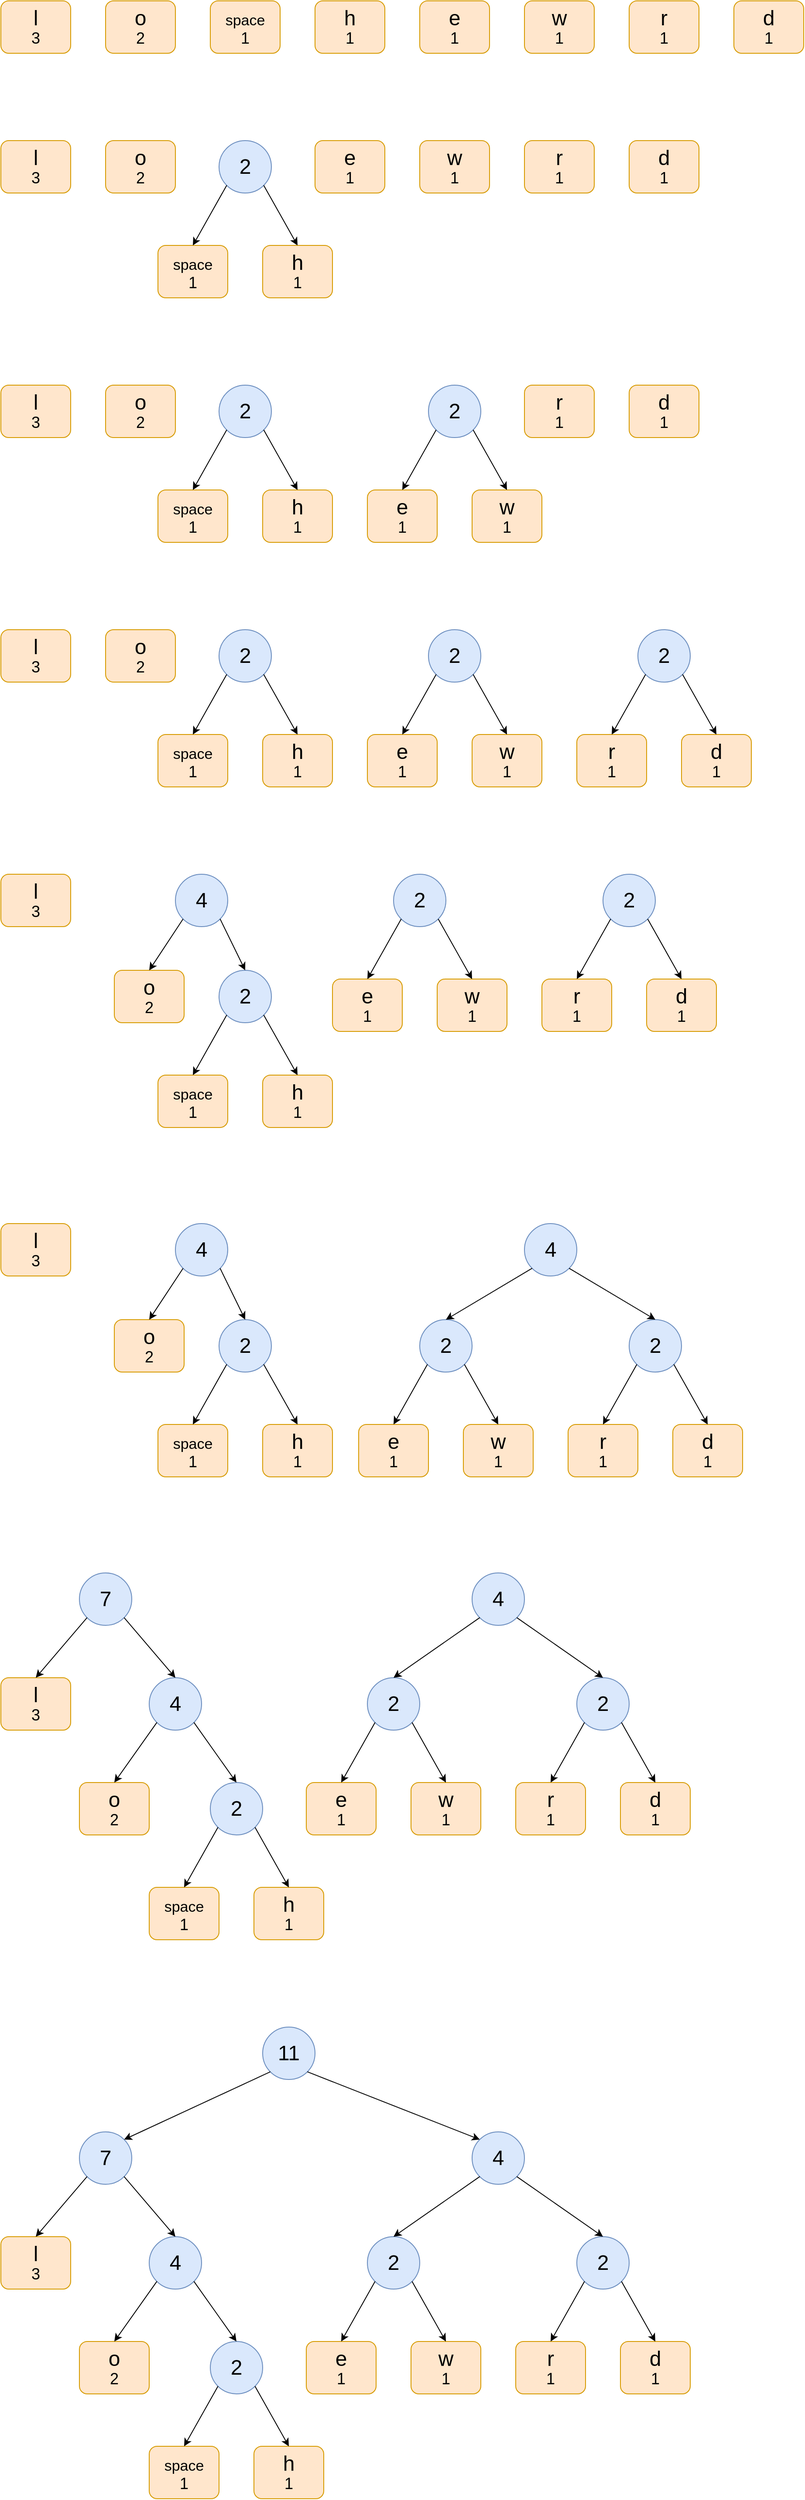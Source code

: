<mxfile version="16.0.2" type="device" pages="2"><diagram id="xW6QnwCUCtbRoIC5Y2C2" name="build-huffman-tree"><mxGraphModel dx="946" dy="672" grid="1" gridSize="10" guides="1" tooltips="1" connect="1" arrows="1" fold="1" page="1" pageScale="1" pageWidth="1169" pageHeight="1654" math="0" shadow="0"><root><mxCell id="0"/><mxCell id="1" parent="0"/><mxCell id="Ofumyd9MdN52sC8j_Zqv-6" value="" style="group;fillColor=#ffe6cc;strokeColor=default;rounded=1;strokeWidth=0;" parent="1" vertex="1" connectable="0"><mxGeometry x="125" y="150" width="80" height="60" as="geometry"/></mxCell><mxCell id="Ofumyd9MdN52sC8j_Zqv-2" value="" style="rounded=1;whiteSpace=wrap;html=1;fontSize=24;verticalAlign=top;fillColor=#ffe6cc;strokeColor=#d79b00;" parent="Ofumyd9MdN52sC8j_Zqv-6" vertex="1"><mxGeometry width="80" height="60" as="geometry"/></mxCell><mxCell id="Ofumyd9MdN52sC8j_Zqv-3" value="3" style="text;html=1;strokeColor=none;fillColor=#ffe6cc;align=center;verticalAlign=middle;whiteSpace=wrap;rounded=1;fontSize=18;spacingTop=5;" parent="Ofumyd9MdN52sC8j_Zqv-6" vertex="1"><mxGeometry x="20" y="30" width="40" height="20" as="geometry"/></mxCell><mxCell id="Ofumyd9MdN52sC8j_Zqv-5" value="l" style="text;html=1;strokeColor=none;fillColor=#ffe6cc;align=center;verticalAlign=middle;whiteSpace=wrap;rounded=1;fontSize=24;" parent="Ofumyd9MdN52sC8j_Zqv-6" vertex="1"><mxGeometry x="20" y="10" width="40" height="20" as="geometry"/></mxCell><mxCell id="Ofumyd9MdN52sC8j_Zqv-20" value="" style="group;fillColor=#ffe6cc;strokeColor=default;rounded=1;strokeWidth=0;" parent="1" vertex="1" connectable="0"><mxGeometry x="245" y="150" width="80" height="60" as="geometry"/></mxCell><mxCell id="Ofumyd9MdN52sC8j_Zqv-21" value="" style="rounded=1;whiteSpace=wrap;html=1;fontSize=24;verticalAlign=top;fillColor=#ffe6cc;strokeColor=#d79b00;" parent="Ofumyd9MdN52sC8j_Zqv-20" vertex="1"><mxGeometry width="80" height="60" as="geometry"/></mxCell><mxCell id="Ofumyd9MdN52sC8j_Zqv-22" value="2" style="text;html=1;strokeColor=none;fillColor=#ffe6cc;align=center;verticalAlign=middle;whiteSpace=wrap;rounded=1;fontSize=18;spacingTop=5;" parent="Ofumyd9MdN52sC8j_Zqv-20" vertex="1"><mxGeometry x="20" y="30" width="40" height="20" as="geometry"/></mxCell><mxCell id="Ofumyd9MdN52sC8j_Zqv-23" value="o" style="text;html=1;strokeColor=none;fillColor=#ffe6cc;align=center;verticalAlign=middle;whiteSpace=wrap;rounded=1;fontSize=24;" parent="Ofumyd9MdN52sC8j_Zqv-20" vertex="1"><mxGeometry x="20" y="10" width="40" height="20" as="geometry"/></mxCell><mxCell id="Ofumyd9MdN52sC8j_Zqv-24" value="" style="group;fillColor=#ffe6cc;strokeColor=default;rounded=1;strokeWidth=0;" parent="1" vertex="1" connectable="0"><mxGeometry x="365" y="150" width="80" height="60" as="geometry"/></mxCell><mxCell id="Ofumyd9MdN52sC8j_Zqv-25" value="" style="rounded=1;whiteSpace=wrap;html=1;fontSize=24;verticalAlign=top;fillColor=#ffe6cc;strokeColor=#d79b00;" parent="Ofumyd9MdN52sC8j_Zqv-24" vertex="1"><mxGeometry width="80" height="60" as="geometry"/></mxCell><mxCell id="Ofumyd9MdN52sC8j_Zqv-26" value="1" style="text;html=1;strokeColor=none;fillColor=#ffe6cc;align=center;verticalAlign=middle;whiteSpace=wrap;rounded=1;fontSize=18;spacingTop=5;" parent="Ofumyd9MdN52sC8j_Zqv-24" vertex="1"><mxGeometry x="20" y="30" width="40" height="20" as="geometry"/></mxCell><mxCell id="Ofumyd9MdN52sC8j_Zqv-27" value="&lt;font style=&quot;font-size: 17px&quot;&gt;space&lt;/font&gt;" style="text;html=1;strokeColor=none;fillColor=#ffe6cc;align=center;verticalAlign=middle;whiteSpace=wrap;rounded=1;fontSize=24;" parent="Ofumyd9MdN52sC8j_Zqv-24" vertex="1"><mxGeometry x="20" y="10" width="40" height="20" as="geometry"/></mxCell><mxCell id="Ofumyd9MdN52sC8j_Zqv-28" value="" style="group;fillColor=#ffe6cc;strokeColor=default;rounded=1;strokeWidth=0;" parent="1" vertex="1" connectable="0"><mxGeometry x="485" y="150" width="80" height="60" as="geometry"/></mxCell><mxCell id="Ofumyd9MdN52sC8j_Zqv-29" value="" style="rounded=1;whiteSpace=wrap;html=1;fontSize=24;verticalAlign=top;fillColor=#ffe6cc;strokeColor=#d79b00;" parent="Ofumyd9MdN52sC8j_Zqv-28" vertex="1"><mxGeometry width="80" height="60" as="geometry"/></mxCell><mxCell id="Ofumyd9MdN52sC8j_Zqv-30" value="1" style="text;html=1;strokeColor=none;fillColor=#ffe6cc;align=center;verticalAlign=middle;whiteSpace=wrap;rounded=1;fontSize=18;spacingTop=5;" parent="Ofumyd9MdN52sC8j_Zqv-28" vertex="1"><mxGeometry x="20" y="30" width="40" height="20" as="geometry"/></mxCell><mxCell id="Ofumyd9MdN52sC8j_Zqv-31" value="h" style="text;html=1;strokeColor=none;fillColor=#ffe6cc;align=center;verticalAlign=middle;whiteSpace=wrap;rounded=1;fontSize=24;" parent="Ofumyd9MdN52sC8j_Zqv-28" vertex="1"><mxGeometry x="20" y="10" width="40" height="20" as="geometry"/></mxCell><mxCell id="Ofumyd9MdN52sC8j_Zqv-40" value="" style="group;fillColor=#ffe6cc;strokeColor=default;rounded=1;strokeWidth=0;" parent="1" vertex="1" connectable="0"><mxGeometry x="605" y="150" width="80" height="60" as="geometry"/></mxCell><mxCell id="Ofumyd9MdN52sC8j_Zqv-41" value="" style="rounded=1;whiteSpace=wrap;html=1;fontSize=24;verticalAlign=top;fillColor=#ffe6cc;strokeColor=#d79b00;" parent="Ofumyd9MdN52sC8j_Zqv-40" vertex="1"><mxGeometry width="80" height="60" as="geometry"/></mxCell><mxCell id="Ofumyd9MdN52sC8j_Zqv-42" value="1" style="text;html=1;strokeColor=none;fillColor=#ffe6cc;align=center;verticalAlign=middle;whiteSpace=wrap;rounded=1;fontSize=18;spacingTop=5;" parent="Ofumyd9MdN52sC8j_Zqv-40" vertex="1"><mxGeometry x="20" y="30" width="40" height="20" as="geometry"/></mxCell><mxCell id="Ofumyd9MdN52sC8j_Zqv-43" value="e" style="text;html=1;strokeColor=none;fillColor=#ffe6cc;align=center;verticalAlign=middle;whiteSpace=wrap;rounded=1;fontSize=24;" parent="Ofumyd9MdN52sC8j_Zqv-40" vertex="1"><mxGeometry x="20" y="10" width="40" height="20" as="geometry"/></mxCell><mxCell id="Ofumyd9MdN52sC8j_Zqv-44" value="" style="group;fillColor=#ffe6cc;strokeColor=default;rounded=1;strokeWidth=0;" parent="1" vertex="1" connectable="0"><mxGeometry x="725" y="150" width="80" height="60" as="geometry"/></mxCell><mxCell id="Ofumyd9MdN52sC8j_Zqv-45" value="" style="rounded=1;whiteSpace=wrap;html=1;fontSize=24;verticalAlign=top;fillColor=#ffe6cc;strokeColor=#d79b00;" parent="Ofumyd9MdN52sC8j_Zqv-44" vertex="1"><mxGeometry width="80" height="60" as="geometry"/></mxCell><mxCell id="Ofumyd9MdN52sC8j_Zqv-46" value="1" style="text;html=1;strokeColor=none;fillColor=#ffe6cc;align=center;verticalAlign=middle;whiteSpace=wrap;rounded=1;fontSize=18;spacingTop=5;" parent="Ofumyd9MdN52sC8j_Zqv-44" vertex="1"><mxGeometry x="20" y="30" width="40" height="20" as="geometry"/></mxCell><mxCell id="Ofumyd9MdN52sC8j_Zqv-47" value="w" style="text;html=1;strokeColor=none;fillColor=#ffe6cc;align=center;verticalAlign=middle;whiteSpace=wrap;rounded=1;fontSize=24;" parent="Ofumyd9MdN52sC8j_Zqv-44" vertex="1"><mxGeometry x="20" y="10" width="40" height="20" as="geometry"/></mxCell><mxCell id="Ofumyd9MdN52sC8j_Zqv-48" value="" style="group;fillColor=#ffe6cc;strokeColor=default;rounded=1;strokeWidth=0;" parent="1" vertex="1" connectable="0"><mxGeometry x="845" y="150" width="80" height="60" as="geometry"/></mxCell><mxCell id="Ofumyd9MdN52sC8j_Zqv-49" value="" style="rounded=1;whiteSpace=wrap;html=1;fontSize=24;verticalAlign=top;fillColor=#ffe6cc;strokeColor=#d79b00;" parent="Ofumyd9MdN52sC8j_Zqv-48" vertex="1"><mxGeometry width="80" height="60" as="geometry"/></mxCell><mxCell id="Ofumyd9MdN52sC8j_Zqv-50" value="1" style="text;html=1;strokeColor=none;fillColor=#ffe6cc;align=center;verticalAlign=middle;whiteSpace=wrap;rounded=1;fontSize=18;spacingTop=5;" parent="Ofumyd9MdN52sC8j_Zqv-48" vertex="1"><mxGeometry x="20" y="30" width="40" height="20" as="geometry"/></mxCell><mxCell id="Ofumyd9MdN52sC8j_Zqv-51" value="&lt;font style=&quot;font-size: 24px&quot;&gt;r&lt;/font&gt;" style="text;html=1;strokeColor=none;fillColor=#ffe6cc;align=center;verticalAlign=middle;whiteSpace=wrap;rounded=1;fontSize=24;" parent="Ofumyd9MdN52sC8j_Zqv-48" vertex="1"><mxGeometry x="20" y="10" width="40" height="20" as="geometry"/></mxCell><mxCell id="Ofumyd9MdN52sC8j_Zqv-52" value="" style="group;fillColor=#ffe6cc;strokeColor=default;rounded=1;strokeWidth=0;" parent="1" vertex="1" connectable="0"><mxGeometry x="965" y="150" width="80" height="60" as="geometry"/></mxCell><mxCell id="Ofumyd9MdN52sC8j_Zqv-53" value="" style="rounded=1;whiteSpace=wrap;html=1;fontSize=24;verticalAlign=top;fillColor=#ffe6cc;strokeColor=#d79b00;" parent="Ofumyd9MdN52sC8j_Zqv-52" vertex="1"><mxGeometry width="80" height="60" as="geometry"/></mxCell><mxCell id="Ofumyd9MdN52sC8j_Zqv-54" value="1" style="text;html=1;strokeColor=none;fillColor=#ffe6cc;align=center;verticalAlign=middle;whiteSpace=wrap;rounded=1;fontSize=18;spacingTop=5;" parent="Ofumyd9MdN52sC8j_Zqv-52" vertex="1"><mxGeometry x="20" y="30" width="40" height="20" as="geometry"/></mxCell><mxCell id="Ofumyd9MdN52sC8j_Zqv-55" value="d" style="text;html=1;strokeColor=none;fillColor=#ffe6cc;align=center;verticalAlign=middle;whiteSpace=wrap;rounded=1;fontSize=24;" parent="Ofumyd9MdN52sC8j_Zqv-52" vertex="1"><mxGeometry x="20" y="10" width="40" height="20" as="geometry"/></mxCell><mxCell id="Ofumyd9MdN52sC8j_Zqv-56" value="" style="group;fillColor=#ffe6cc;strokeColor=default;rounded=1;strokeWidth=0;" parent="1" vertex="1" connectable="0"><mxGeometry x="125" y="310" width="80" height="60" as="geometry"/></mxCell><mxCell id="Ofumyd9MdN52sC8j_Zqv-57" value="" style="rounded=1;whiteSpace=wrap;html=1;fontSize=24;verticalAlign=top;fillColor=#ffe6cc;strokeColor=#d79b00;" parent="Ofumyd9MdN52sC8j_Zqv-56" vertex="1"><mxGeometry width="80" height="60" as="geometry"/></mxCell><mxCell id="Ofumyd9MdN52sC8j_Zqv-58" value="3" style="text;html=1;strokeColor=none;fillColor=#ffe6cc;align=center;verticalAlign=middle;whiteSpace=wrap;rounded=1;fontSize=18;spacingTop=5;" parent="Ofumyd9MdN52sC8j_Zqv-56" vertex="1"><mxGeometry x="20" y="30" width="40" height="20" as="geometry"/></mxCell><mxCell id="Ofumyd9MdN52sC8j_Zqv-59" value="l" style="text;html=1;strokeColor=none;fillColor=#ffe6cc;align=center;verticalAlign=middle;whiteSpace=wrap;rounded=1;fontSize=24;" parent="Ofumyd9MdN52sC8j_Zqv-56" vertex="1"><mxGeometry x="20" y="10" width="40" height="20" as="geometry"/></mxCell><mxCell id="Ofumyd9MdN52sC8j_Zqv-60" value="" style="group;fillColor=#ffe6cc;strokeColor=default;rounded=1;strokeWidth=0;" parent="1" vertex="1" connectable="0"><mxGeometry x="245" y="310" width="80" height="60" as="geometry"/></mxCell><mxCell id="Ofumyd9MdN52sC8j_Zqv-61" value="" style="rounded=1;whiteSpace=wrap;html=1;fontSize=24;verticalAlign=top;fillColor=#ffe6cc;strokeColor=#d79b00;" parent="Ofumyd9MdN52sC8j_Zqv-60" vertex="1"><mxGeometry width="80" height="60" as="geometry"/></mxCell><mxCell id="Ofumyd9MdN52sC8j_Zqv-62" value="2" style="text;html=1;strokeColor=none;fillColor=#ffe6cc;align=center;verticalAlign=middle;whiteSpace=wrap;rounded=1;fontSize=18;spacingTop=5;" parent="Ofumyd9MdN52sC8j_Zqv-60" vertex="1"><mxGeometry x="20" y="30" width="40" height="20" as="geometry"/></mxCell><mxCell id="Ofumyd9MdN52sC8j_Zqv-63" value="o" style="text;html=1;strokeColor=none;fillColor=#ffe6cc;align=center;verticalAlign=middle;whiteSpace=wrap;rounded=1;fontSize=24;" parent="Ofumyd9MdN52sC8j_Zqv-60" vertex="1"><mxGeometry x="20" y="10" width="40" height="20" as="geometry"/></mxCell><mxCell id="Ofumyd9MdN52sC8j_Zqv-64" value="" style="group;fillColor=#ffe6cc;strokeColor=default;rounded=1;strokeWidth=0;" parent="1" vertex="1" connectable="0"><mxGeometry x="305" y="430" width="80" height="60" as="geometry"/></mxCell><mxCell id="Ofumyd9MdN52sC8j_Zqv-65" value="" style="rounded=1;whiteSpace=wrap;html=1;fontSize=24;verticalAlign=top;fillColor=#ffe6cc;strokeColor=#d79b00;" parent="Ofumyd9MdN52sC8j_Zqv-64" vertex="1"><mxGeometry width="80" height="60" as="geometry"/></mxCell><mxCell id="Ofumyd9MdN52sC8j_Zqv-66" value="1" style="text;html=1;strokeColor=none;fillColor=#ffe6cc;align=center;verticalAlign=middle;whiteSpace=wrap;rounded=1;fontSize=18;spacingTop=5;" parent="Ofumyd9MdN52sC8j_Zqv-64" vertex="1"><mxGeometry x="20" y="30" width="40" height="20" as="geometry"/></mxCell><mxCell id="Ofumyd9MdN52sC8j_Zqv-67" value="&lt;font style=&quot;font-size: 17px&quot;&gt;space&lt;/font&gt;" style="text;html=1;strokeColor=none;fillColor=#ffe6cc;align=center;verticalAlign=middle;whiteSpace=wrap;rounded=1;fontSize=24;" parent="Ofumyd9MdN52sC8j_Zqv-64" vertex="1"><mxGeometry x="20" y="10" width="40" height="20" as="geometry"/></mxCell><mxCell id="Ofumyd9MdN52sC8j_Zqv-68" value="" style="group;fillColor=#ffe6cc;strokeColor=default;rounded=1;strokeWidth=0;" parent="1" vertex="1" connectable="0"><mxGeometry x="425" y="430" width="80" height="60" as="geometry"/></mxCell><mxCell id="Ofumyd9MdN52sC8j_Zqv-69" value="" style="rounded=1;whiteSpace=wrap;html=1;fontSize=24;verticalAlign=top;fillColor=#ffe6cc;strokeColor=#d79b00;" parent="Ofumyd9MdN52sC8j_Zqv-68" vertex="1"><mxGeometry width="80" height="60" as="geometry"/></mxCell><mxCell id="Ofumyd9MdN52sC8j_Zqv-70" value="1" style="text;html=1;strokeColor=none;fillColor=#ffe6cc;align=center;verticalAlign=middle;whiteSpace=wrap;rounded=1;fontSize=18;spacingTop=5;" parent="Ofumyd9MdN52sC8j_Zqv-68" vertex="1"><mxGeometry x="20" y="30" width="40" height="20" as="geometry"/></mxCell><mxCell id="Ofumyd9MdN52sC8j_Zqv-71" value="h" style="text;html=1;strokeColor=none;fillColor=#ffe6cc;align=center;verticalAlign=middle;whiteSpace=wrap;rounded=1;fontSize=24;" parent="Ofumyd9MdN52sC8j_Zqv-68" vertex="1"><mxGeometry x="20" y="10" width="40" height="20" as="geometry"/></mxCell><mxCell id="Ofumyd9MdN52sC8j_Zqv-72" value="" style="group;fillColor=#ffe6cc;strokeColor=default;rounded=1;strokeWidth=0;" parent="1" vertex="1" connectable="0"><mxGeometry x="485" y="310" width="80" height="60" as="geometry"/></mxCell><mxCell id="Ofumyd9MdN52sC8j_Zqv-73" value="" style="rounded=1;whiteSpace=wrap;html=1;fontSize=24;verticalAlign=top;fillColor=#ffe6cc;strokeColor=#d79b00;" parent="Ofumyd9MdN52sC8j_Zqv-72" vertex="1"><mxGeometry width="80" height="60" as="geometry"/></mxCell><mxCell id="Ofumyd9MdN52sC8j_Zqv-74" value="1" style="text;html=1;strokeColor=none;fillColor=#ffe6cc;align=center;verticalAlign=middle;whiteSpace=wrap;rounded=1;fontSize=18;spacingTop=5;" parent="Ofumyd9MdN52sC8j_Zqv-72" vertex="1"><mxGeometry x="20" y="30" width="40" height="20" as="geometry"/></mxCell><mxCell id="Ofumyd9MdN52sC8j_Zqv-75" value="e" style="text;html=1;strokeColor=none;fillColor=#ffe6cc;align=center;verticalAlign=middle;whiteSpace=wrap;rounded=1;fontSize=24;" parent="Ofumyd9MdN52sC8j_Zqv-72" vertex="1"><mxGeometry x="20" y="10" width="40" height="20" as="geometry"/></mxCell><mxCell id="Ofumyd9MdN52sC8j_Zqv-76" value="" style="group;fillColor=#ffe6cc;strokeColor=default;rounded=1;strokeWidth=0;" parent="1" vertex="1" connectable="0"><mxGeometry x="605" y="310" width="80" height="60" as="geometry"/></mxCell><mxCell id="Ofumyd9MdN52sC8j_Zqv-77" value="" style="rounded=1;whiteSpace=wrap;html=1;fontSize=24;verticalAlign=top;fillColor=#ffe6cc;strokeColor=#d79b00;" parent="Ofumyd9MdN52sC8j_Zqv-76" vertex="1"><mxGeometry width="80" height="60" as="geometry"/></mxCell><mxCell id="Ofumyd9MdN52sC8j_Zqv-78" value="1" style="text;html=1;strokeColor=none;fillColor=#ffe6cc;align=center;verticalAlign=middle;whiteSpace=wrap;rounded=1;fontSize=18;spacingTop=5;" parent="Ofumyd9MdN52sC8j_Zqv-76" vertex="1"><mxGeometry x="20" y="30" width="40" height="20" as="geometry"/></mxCell><mxCell id="Ofumyd9MdN52sC8j_Zqv-79" value="w" style="text;html=1;strokeColor=none;fillColor=#ffe6cc;align=center;verticalAlign=middle;whiteSpace=wrap;rounded=1;fontSize=24;" parent="Ofumyd9MdN52sC8j_Zqv-76" vertex="1"><mxGeometry x="20" y="10" width="40" height="20" as="geometry"/></mxCell><mxCell id="Ofumyd9MdN52sC8j_Zqv-80" value="" style="group;fillColor=#ffe6cc;strokeColor=default;rounded=1;strokeWidth=0;" parent="1" vertex="1" connectable="0"><mxGeometry x="725" y="310" width="80" height="60" as="geometry"/></mxCell><mxCell id="Ofumyd9MdN52sC8j_Zqv-81" value="" style="rounded=1;whiteSpace=wrap;html=1;fontSize=24;verticalAlign=top;fillColor=#ffe6cc;strokeColor=#d79b00;" parent="Ofumyd9MdN52sC8j_Zqv-80" vertex="1"><mxGeometry width="80" height="60" as="geometry"/></mxCell><mxCell id="Ofumyd9MdN52sC8j_Zqv-82" value="1" style="text;html=1;strokeColor=none;fillColor=#ffe6cc;align=center;verticalAlign=middle;whiteSpace=wrap;rounded=1;fontSize=18;spacingTop=5;" parent="Ofumyd9MdN52sC8j_Zqv-80" vertex="1"><mxGeometry x="20" y="30" width="40" height="20" as="geometry"/></mxCell><mxCell id="Ofumyd9MdN52sC8j_Zqv-83" value="&lt;font style=&quot;font-size: 24px&quot;&gt;r&lt;/font&gt;" style="text;html=1;strokeColor=none;fillColor=#ffe6cc;align=center;verticalAlign=middle;whiteSpace=wrap;rounded=1;fontSize=24;" parent="Ofumyd9MdN52sC8j_Zqv-80" vertex="1"><mxGeometry x="20" y="10" width="40" height="20" as="geometry"/></mxCell><mxCell id="Ofumyd9MdN52sC8j_Zqv-84" value="" style="group;fillColor=#ffe6cc;strokeColor=default;rounded=1;strokeWidth=0;" parent="1" vertex="1" connectable="0"><mxGeometry x="845" y="310" width="80" height="60" as="geometry"/></mxCell><mxCell id="Ofumyd9MdN52sC8j_Zqv-85" value="" style="rounded=1;whiteSpace=wrap;html=1;fontSize=24;verticalAlign=top;fillColor=#ffe6cc;strokeColor=#d79b00;" parent="Ofumyd9MdN52sC8j_Zqv-84" vertex="1"><mxGeometry width="80" height="60" as="geometry"/></mxCell><mxCell id="Ofumyd9MdN52sC8j_Zqv-86" value="1" style="text;html=1;strokeColor=none;fillColor=#ffe6cc;align=center;verticalAlign=middle;whiteSpace=wrap;rounded=1;fontSize=18;spacingTop=5;" parent="Ofumyd9MdN52sC8j_Zqv-84" vertex="1"><mxGeometry x="20" y="30" width="40" height="20" as="geometry"/></mxCell><mxCell id="Ofumyd9MdN52sC8j_Zqv-87" value="d" style="text;html=1;strokeColor=none;fillColor=#ffe6cc;align=center;verticalAlign=middle;whiteSpace=wrap;rounded=1;fontSize=24;" parent="Ofumyd9MdN52sC8j_Zqv-84" vertex="1"><mxGeometry x="20" y="10" width="40" height="20" as="geometry"/></mxCell><mxCell id="Ofumyd9MdN52sC8j_Zqv-88" value="2" style="ellipse;whiteSpace=wrap;html=1;aspect=fixed;rounded=1;fontSize=24;strokeColor=#6c8ebf;strokeWidth=1;fillColor=#dae8fc;" parent="1" vertex="1"><mxGeometry x="375" y="310" width="60" height="60" as="geometry"/></mxCell><mxCell id="Ofumyd9MdN52sC8j_Zqv-89" value="" style="endArrow=classic;html=1;rounded=1;fontSize=24;entryX=0.5;entryY=0;entryDx=0;entryDy=0;exitX=0;exitY=1;exitDx=0;exitDy=0;" parent="1" source="Ofumyd9MdN52sC8j_Zqv-88" target="Ofumyd9MdN52sC8j_Zqv-65" edge="1"><mxGeometry width="50" height="50" relative="1" as="geometry"><mxPoint x="355" y="440" as="sourcePoint"/><mxPoint x="405" y="390" as="targetPoint"/></mxGeometry></mxCell><mxCell id="Ofumyd9MdN52sC8j_Zqv-90" value="" style="endArrow=classic;html=1;rounded=1;fontSize=24;exitX=1;exitY=1;exitDx=0;exitDy=0;entryX=0.5;entryY=0;entryDx=0;entryDy=0;" parent="1" source="Ofumyd9MdN52sC8j_Zqv-88" target="Ofumyd9MdN52sC8j_Zqv-69" edge="1"><mxGeometry width="50" height="50" relative="1" as="geometry"><mxPoint x="475" y="420" as="sourcePoint"/><mxPoint x="455" y="420" as="targetPoint"/></mxGeometry></mxCell><mxCell id="Ofumyd9MdN52sC8j_Zqv-93" value="" style="group;fillColor=#ffe6cc;strokeColor=default;rounded=1;strokeWidth=0;" parent="1" vertex="1" connectable="0"><mxGeometry x="125" y="590" width="80" height="60" as="geometry"/></mxCell><mxCell id="Ofumyd9MdN52sC8j_Zqv-94" value="" style="rounded=1;whiteSpace=wrap;html=1;fontSize=24;verticalAlign=top;fillColor=#ffe6cc;strokeColor=#d79b00;" parent="Ofumyd9MdN52sC8j_Zqv-93" vertex="1"><mxGeometry width="80" height="60" as="geometry"/></mxCell><mxCell id="Ofumyd9MdN52sC8j_Zqv-95" value="3" style="text;html=1;strokeColor=none;fillColor=#ffe6cc;align=center;verticalAlign=middle;whiteSpace=wrap;rounded=1;fontSize=18;spacingTop=5;" parent="Ofumyd9MdN52sC8j_Zqv-93" vertex="1"><mxGeometry x="20" y="30" width="40" height="20" as="geometry"/></mxCell><mxCell id="Ofumyd9MdN52sC8j_Zqv-96" value="l" style="text;html=1;strokeColor=none;fillColor=#ffe6cc;align=center;verticalAlign=middle;whiteSpace=wrap;rounded=1;fontSize=24;" parent="Ofumyd9MdN52sC8j_Zqv-93" vertex="1"><mxGeometry x="20" y="10" width="40" height="20" as="geometry"/></mxCell><mxCell id="Ofumyd9MdN52sC8j_Zqv-97" value="" style="group;fillColor=#ffe6cc;strokeColor=default;rounded=1;strokeWidth=0;" parent="1" vertex="1" connectable="0"><mxGeometry x="245" y="590" width="80" height="60" as="geometry"/></mxCell><mxCell id="Ofumyd9MdN52sC8j_Zqv-98" value="" style="rounded=1;whiteSpace=wrap;html=1;fontSize=24;verticalAlign=top;fillColor=#ffe6cc;strokeColor=#d79b00;" parent="Ofumyd9MdN52sC8j_Zqv-97" vertex="1"><mxGeometry width="80" height="60" as="geometry"/></mxCell><mxCell id="Ofumyd9MdN52sC8j_Zqv-99" value="2" style="text;html=1;strokeColor=none;fillColor=#ffe6cc;align=center;verticalAlign=middle;whiteSpace=wrap;rounded=1;fontSize=18;spacingTop=5;" parent="Ofumyd9MdN52sC8j_Zqv-97" vertex="1"><mxGeometry x="20" y="30" width="40" height="20" as="geometry"/></mxCell><mxCell id="Ofumyd9MdN52sC8j_Zqv-100" value="o" style="text;html=1;strokeColor=none;fillColor=#ffe6cc;align=center;verticalAlign=middle;whiteSpace=wrap;rounded=1;fontSize=24;" parent="Ofumyd9MdN52sC8j_Zqv-97" vertex="1"><mxGeometry x="20" y="10" width="40" height="20" as="geometry"/></mxCell><mxCell id="Ofumyd9MdN52sC8j_Zqv-101" value="" style="group;fillColor=#ffe6cc;strokeColor=default;rounded=1;strokeWidth=0;" parent="1" vertex="1" connectable="0"><mxGeometry x="305" y="710" width="80" height="60" as="geometry"/></mxCell><mxCell id="Ofumyd9MdN52sC8j_Zqv-102" value="" style="rounded=1;whiteSpace=wrap;html=1;fontSize=24;verticalAlign=top;fillColor=#ffe6cc;strokeColor=#d79b00;" parent="Ofumyd9MdN52sC8j_Zqv-101" vertex="1"><mxGeometry width="80" height="60" as="geometry"/></mxCell><mxCell id="Ofumyd9MdN52sC8j_Zqv-103" value="1" style="text;html=1;strokeColor=none;fillColor=#ffe6cc;align=center;verticalAlign=middle;whiteSpace=wrap;rounded=1;fontSize=18;spacingTop=5;" parent="Ofumyd9MdN52sC8j_Zqv-101" vertex="1"><mxGeometry x="20" y="30" width="40" height="20" as="geometry"/></mxCell><mxCell id="Ofumyd9MdN52sC8j_Zqv-104" value="&lt;font style=&quot;font-size: 17px&quot;&gt;space&lt;/font&gt;" style="text;html=1;strokeColor=none;fillColor=#ffe6cc;align=center;verticalAlign=middle;whiteSpace=wrap;rounded=1;fontSize=24;" parent="Ofumyd9MdN52sC8j_Zqv-101" vertex="1"><mxGeometry x="20" y="10" width="40" height="20" as="geometry"/></mxCell><mxCell id="Ofumyd9MdN52sC8j_Zqv-105" value="" style="group;fillColor=#ffe6cc;strokeColor=default;rounded=1;strokeWidth=0;" parent="1" vertex="1" connectable="0"><mxGeometry x="425" y="710" width="80" height="60" as="geometry"/></mxCell><mxCell id="Ofumyd9MdN52sC8j_Zqv-106" value="" style="rounded=1;whiteSpace=wrap;html=1;fontSize=24;verticalAlign=top;fillColor=#ffe6cc;strokeColor=#d79b00;" parent="Ofumyd9MdN52sC8j_Zqv-105" vertex="1"><mxGeometry width="80" height="60" as="geometry"/></mxCell><mxCell id="Ofumyd9MdN52sC8j_Zqv-107" value="1" style="text;html=1;strokeColor=none;fillColor=#ffe6cc;align=center;verticalAlign=middle;whiteSpace=wrap;rounded=1;fontSize=18;spacingTop=5;" parent="Ofumyd9MdN52sC8j_Zqv-105" vertex="1"><mxGeometry x="20" y="30" width="40" height="20" as="geometry"/></mxCell><mxCell id="Ofumyd9MdN52sC8j_Zqv-108" value="h" style="text;html=1;strokeColor=none;fillColor=#ffe6cc;align=center;verticalAlign=middle;whiteSpace=wrap;rounded=1;fontSize=24;" parent="Ofumyd9MdN52sC8j_Zqv-105" vertex="1"><mxGeometry x="20" y="10" width="40" height="20" as="geometry"/></mxCell><mxCell id="Ofumyd9MdN52sC8j_Zqv-109" value="" style="group;fillColor=#ffe6cc;strokeColor=default;rounded=1;strokeWidth=0;" parent="1" vertex="1" connectable="0"><mxGeometry x="545" y="710" width="80" height="60" as="geometry"/></mxCell><mxCell id="Ofumyd9MdN52sC8j_Zqv-110" value="" style="rounded=1;whiteSpace=wrap;html=1;fontSize=24;verticalAlign=top;fillColor=#ffe6cc;strokeColor=#d79b00;" parent="Ofumyd9MdN52sC8j_Zqv-109" vertex="1"><mxGeometry width="80" height="60" as="geometry"/></mxCell><mxCell id="Ofumyd9MdN52sC8j_Zqv-111" value="1" style="text;html=1;strokeColor=none;fillColor=#ffe6cc;align=center;verticalAlign=middle;whiteSpace=wrap;rounded=1;fontSize=18;spacingTop=5;" parent="Ofumyd9MdN52sC8j_Zqv-109" vertex="1"><mxGeometry x="20" y="30" width="40" height="20" as="geometry"/></mxCell><mxCell id="Ofumyd9MdN52sC8j_Zqv-112" value="e" style="text;html=1;strokeColor=none;fillColor=#ffe6cc;align=center;verticalAlign=middle;whiteSpace=wrap;rounded=1;fontSize=24;" parent="Ofumyd9MdN52sC8j_Zqv-109" vertex="1"><mxGeometry x="20" y="10" width="40" height="20" as="geometry"/></mxCell><mxCell id="Ofumyd9MdN52sC8j_Zqv-113" value="" style="group;fillColor=#ffe6cc;strokeColor=default;rounded=1;strokeWidth=0;" parent="1" vertex="1" connectable="0"><mxGeometry x="665" y="710" width="80" height="60" as="geometry"/></mxCell><mxCell id="Ofumyd9MdN52sC8j_Zqv-114" value="" style="rounded=1;whiteSpace=wrap;html=1;fontSize=24;verticalAlign=top;fillColor=#ffe6cc;strokeColor=#d79b00;" parent="Ofumyd9MdN52sC8j_Zqv-113" vertex="1"><mxGeometry width="80" height="60" as="geometry"/></mxCell><mxCell id="Ofumyd9MdN52sC8j_Zqv-115" value="1" style="text;html=1;strokeColor=none;fillColor=#ffe6cc;align=center;verticalAlign=middle;whiteSpace=wrap;rounded=1;fontSize=18;spacingTop=5;" parent="Ofumyd9MdN52sC8j_Zqv-113" vertex="1"><mxGeometry x="20" y="30" width="40" height="20" as="geometry"/></mxCell><mxCell id="Ofumyd9MdN52sC8j_Zqv-116" value="w" style="text;html=1;strokeColor=none;fillColor=#ffe6cc;align=center;verticalAlign=middle;whiteSpace=wrap;rounded=1;fontSize=24;" parent="Ofumyd9MdN52sC8j_Zqv-113" vertex="1"><mxGeometry x="20" y="10" width="40" height="20" as="geometry"/></mxCell><mxCell id="Ofumyd9MdN52sC8j_Zqv-117" value="" style="group;fillColor=#ffe6cc;strokeColor=default;rounded=1;strokeWidth=0;" parent="1" vertex="1" connectable="0"><mxGeometry x="725" y="590" width="80" height="60" as="geometry"/></mxCell><mxCell id="Ofumyd9MdN52sC8j_Zqv-118" value="" style="rounded=1;whiteSpace=wrap;html=1;fontSize=24;verticalAlign=top;fillColor=#ffe6cc;strokeColor=#d79b00;" parent="Ofumyd9MdN52sC8j_Zqv-117" vertex="1"><mxGeometry width="80" height="60" as="geometry"/></mxCell><mxCell id="Ofumyd9MdN52sC8j_Zqv-119" value="1" style="text;html=1;strokeColor=none;fillColor=#ffe6cc;align=center;verticalAlign=middle;whiteSpace=wrap;rounded=1;fontSize=18;spacingTop=5;" parent="Ofumyd9MdN52sC8j_Zqv-117" vertex="1"><mxGeometry x="20" y="30" width="40" height="20" as="geometry"/></mxCell><mxCell id="Ofumyd9MdN52sC8j_Zqv-120" value="&lt;font style=&quot;font-size: 24px&quot;&gt;r&lt;/font&gt;" style="text;html=1;strokeColor=none;fillColor=#ffe6cc;align=center;verticalAlign=middle;whiteSpace=wrap;rounded=1;fontSize=24;" parent="Ofumyd9MdN52sC8j_Zqv-117" vertex="1"><mxGeometry x="20" y="10" width="40" height="20" as="geometry"/></mxCell><mxCell id="Ofumyd9MdN52sC8j_Zqv-121" value="" style="group;fillColor=#ffe6cc;strokeColor=default;rounded=1;strokeWidth=0;" parent="1" vertex="1" connectable="0"><mxGeometry x="845" y="590" width="80" height="60" as="geometry"/></mxCell><mxCell id="Ofumyd9MdN52sC8j_Zqv-122" value="" style="rounded=1;whiteSpace=wrap;html=1;fontSize=24;verticalAlign=top;fillColor=#ffe6cc;strokeColor=#d79b00;" parent="Ofumyd9MdN52sC8j_Zqv-121" vertex="1"><mxGeometry width="80" height="60" as="geometry"/></mxCell><mxCell id="Ofumyd9MdN52sC8j_Zqv-123" value="1" style="text;html=1;strokeColor=none;fillColor=#ffe6cc;align=center;verticalAlign=middle;whiteSpace=wrap;rounded=1;fontSize=18;spacingTop=5;" parent="Ofumyd9MdN52sC8j_Zqv-121" vertex="1"><mxGeometry x="20" y="30" width="40" height="20" as="geometry"/></mxCell><mxCell id="Ofumyd9MdN52sC8j_Zqv-124" value="d" style="text;html=1;strokeColor=none;fillColor=#ffe6cc;align=center;verticalAlign=middle;whiteSpace=wrap;rounded=1;fontSize=24;" parent="Ofumyd9MdN52sC8j_Zqv-121" vertex="1"><mxGeometry x="20" y="10" width="40" height="20" as="geometry"/></mxCell><mxCell id="Ofumyd9MdN52sC8j_Zqv-125" value="2" style="ellipse;whiteSpace=wrap;html=1;aspect=fixed;rounded=1;fontSize=24;strokeColor=#6c8ebf;strokeWidth=1;fillColor=#dae8fc;" parent="1" vertex="1"><mxGeometry x="375" y="590" width="60" height="60" as="geometry"/></mxCell><mxCell id="Ofumyd9MdN52sC8j_Zqv-126" value="" style="endArrow=classic;html=1;rounded=1;fontSize=24;entryX=0.5;entryY=0;entryDx=0;entryDy=0;exitX=0;exitY=1;exitDx=0;exitDy=0;" parent="1" source="Ofumyd9MdN52sC8j_Zqv-125" target="Ofumyd9MdN52sC8j_Zqv-102" edge="1"><mxGeometry width="50" height="50" relative="1" as="geometry"><mxPoint x="355" y="720" as="sourcePoint"/><mxPoint x="405" y="670" as="targetPoint"/></mxGeometry></mxCell><mxCell id="Ofumyd9MdN52sC8j_Zqv-127" value="" style="endArrow=classic;html=1;rounded=1;fontSize=24;exitX=1;exitY=1;exitDx=0;exitDy=0;entryX=0.5;entryY=0;entryDx=0;entryDy=0;" parent="1" source="Ofumyd9MdN52sC8j_Zqv-125" target="Ofumyd9MdN52sC8j_Zqv-106" edge="1"><mxGeometry width="50" height="50" relative="1" as="geometry"><mxPoint x="475" y="700" as="sourcePoint"/><mxPoint x="475" y="700" as="targetPoint"/></mxGeometry></mxCell><mxCell id="Ofumyd9MdN52sC8j_Zqv-128" value="2" style="ellipse;whiteSpace=wrap;html=1;aspect=fixed;rounded=1;fontSize=24;strokeColor=#6c8ebf;strokeWidth=1;fillColor=#dae8fc;" parent="1" vertex="1"><mxGeometry x="615" y="590" width="60" height="60" as="geometry"/></mxCell><mxCell id="Ofumyd9MdN52sC8j_Zqv-129" value="" style="endArrow=classic;html=1;rounded=1;fontSize=24;entryX=0.5;entryY=0;entryDx=0;entryDy=0;exitX=0;exitY=1;exitDx=0;exitDy=0;" parent="1" source="Ofumyd9MdN52sC8j_Zqv-128" target="Ofumyd9MdN52sC8j_Zqv-110" edge="1"><mxGeometry width="50" height="50" relative="1" as="geometry"><mxPoint x="595" y="720" as="sourcePoint"/><mxPoint x="585" y="710" as="targetPoint"/></mxGeometry></mxCell><mxCell id="Ofumyd9MdN52sC8j_Zqv-130" value="" style="endArrow=classic;html=1;rounded=1;fontSize=24;exitX=1;exitY=1;exitDx=0;exitDy=0;entryX=0.5;entryY=0;entryDx=0;entryDy=0;" parent="1" source="Ofumyd9MdN52sC8j_Zqv-128" target="Ofumyd9MdN52sC8j_Zqv-114" edge="1"><mxGeometry width="50" height="50" relative="1" as="geometry"><mxPoint x="715" y="700" as="sourcePoint"/><mxPoint x="745" y="700" as="targetPoint"/></mxGeometry></mxCell><mxCell id="Ofumyd9MdN52sC8j_Zqv-131" value="" style="group;fillColor=#ffe6cc;strokeColor=default;rounded=1;strokeWidth=0;" parent="1" vertex="1" connectable="0"><mxGeometry x="125" y="870" width="80" height="60" as="geometry"/></mxCell><mxCell id="Ofumyd9MdN52sC8j_Zqv-132" value="" style="rounded=1;whiteSpace=wrap;html=1;fontSize=24;verticalAlign=top;fillColor=#ffe6cc;strokeColor=#d79b00;" parent="Ofumyd9MdN52sC8j_Zqv-131" vertex="1"><mxGeometry width="80" height="60" as="geometry"/></mxCell><mxCell id="Ofumyd9MdN52sC8j_Zqv-133" value="3" style="text;html=1;strokeColor=none;fillColor=#ffe6cc;align=center;verticalAlign=middle;whiteSpace=wrap;rounded=1;fontSize=18;spacingTop=5;" parent="Ofumyd9MdN52sC8j_Zqv-131" vertex="1"><mxGeometry x="20" y="30" width="40" height="20" as="geometry"/></mxCell><mxCell id="Ofumyd9MdN52sC8j_Zqv-134" value="l" style="text;html=1;strokeColor=none;fillColor=#ffe6cc;align=center;verticalAlign=middle;whiteSpace=wrap;rounded=1;fontSize=24;" parent="Ofumyd9MdN52sC8j_Zqv-131" vertex="1"><mxGeometry x="20" y="10" width="40" height="20" as="geometry"/></mxCell><mxCell id="Ofumyd9MdN52sC8j_Zqv-135" value="" style="group;fillColor=#ffe6cc;strokeColor=default;rounded=1;strokeWidth=0;" parent="1" vertex="1" connectable="0"><mxGeometry x="245" y="870" width="80" height="60" as="geometry"/></mxCell><mxCell id="Ofumyd9MdN52sC8j_Zqv-136" value="" style="rounded=1;whiteSpace=wrap;html=1;fontSize=24;verticalAlign=top;fillColor=#ffe6cc;strokeColor=#d79b00;" parent="Ofumyd9MdN52sC8j_Zqv-135" vertex="1"><mxGeometry width="80" height="60" as="geometry"/></mxCell><mxCell id="Ofumyd9MdN52sC8j_Zqv-137" value="2" style="text;html=1;strokeColor=none;fillColor=#ffe6cc;align=center;verticalAlign=middle;whiteSpace=wrap;rounded=1;fontSize=18;spacingTop=5;" parent="Ofumyd9MdN52sC8j_Zqv-135" vertex="1"><mxGeometry x="20" y="30" width="40" height="20" as="geometry"/></mxCell><mxCell id="Ofumyd9MdN52sC8j_Zqv-138" value="o" style="text;html=1;strokeColor=none;fillColor=#ffe6cc;align=center;verticalAlign=middle;whiteSpace=wrap;rounded=1;fontSize=24;" parent="Ofumyd9MdN52sC8j_Zqv-135" vertex="1"><mxGeometry x="20" y="10" width="40" height="20" as="geometry"/></mxCell><mxCell id="Ofumyd9MdN52sC8j_Zqv-139" value="" style="group;fillColor=#ffe6cc;strokeColor=default;rounded=1;strokeWidth=0;" parent="1" vertex="1" connectable="0"><mxGeometry x="305" y="990" width="80" height="60" as="geometry"/></mxCell><mxCell id="Ofumyd9MdN52sC8j_Zqv-140" value="" style="rounded=1;whiteSpace=wrap;html=1;fontSize=24;verticalAlign=top;fillColor=#ffe6cc;strokeColor=#d79b00;" parent="Ofumyd9MdN52sC8j_Zqv-139" vertex="1"><mxGeometry width="80" height="60" as="geometry"/></mxCell><mxCell id="Ofumyd9MdN52sC8j_Zqv-141" value="1" style="text;html=1;strokeColor=none;fillColor=#ffe6cc;align=center;verticalAlign=middle;whiteSpace=wrap;rounded=1;fontSize=18;spacingTop=5;" parent="Ofumyd9MdN52sC8j_Zqv-139" vertex="1"><mxGeometry x="20" y="30" width="40" height="20" as="geometry"/></mxCell><mxCell id="Ofumyd9MdN52sC8j_Zqv-142" value="&lt;font style=&quot;font-size: 17px&quot;&gt;space&lt;/font&gt;" style="text;html=1;strokeColor=none;fillColor=#ffe6cc;align=center;verticalAlign=middle;whiteSpace=wrap;rounded=1;fontSize=24;" parent="Ofumyd9MdN52sC8j_Zqv-139" vertex="1"><mxGeometry x="20" y="10" width="40" height="20" as="geometry"/></mxCell><mxCell id="Ofumyd9MdN52sC8j_Zqv-143" value="" style="group;fillColor=#ffe6cc;strokeColor=default;rounded=1;strokeWidth=0;" parent="1" vertex="1" connectable="0"><mxGeometry x="425" y="990" width="80" height="60" as="geometry"/></mxCell><mxCell id="Ofumyd9MdN52sC8j_Zqv-144" value="" style="rounded=1;whiteSpace=wrap;html=1;fontSize=24;verticalAlign=top;fillColor=#ffe6cc;strokeColor=#d79b00;" parent="Ofumyd9MdN52sC8j_Zqv-143" vertex="1"><mxGeometry width="80" height="60" as="geometry"/></mxCell><mxCell id="Ofumyd9MdN52sC8j_Zqv-145" value="1" style="text;html=1;strokeColor=none;fillColor=#ffe6cc;align=center;verticalAlign=middle;whiteSpace=wrap;rounded=1;fontSize=18;spacingTop=5;" parent="Ofumyd9MdN52sC8j_Zqv-143" vertex="1"><mxGeometry x="20" y="30" width="40" height="20" as="geometry"/></mxCell><mxCell id="Ofumyd9MdN52sC8j_Zqv-146" value="h" style="text;html=1;strokeColor=none;fillColor=#ffe6cc;align=center;verticalAlign=middle;whiteSpace=wrap;rounded=1;fontSize=24;" parent="Ofumyd9MdN52sC8j_Zqv-143" vertex="1"><mxGeometry x="20" y="10" width="40" height="20" as="geometry"/></mxCell><mxCell id="Ofumyd9MdN52sC8j_Zqv-147" value="" style="group;fillColor=#ffe6cc;strokeColor=default;rounded=1;strokeWidth=0;" parent="1" vertex="1" connectable="0"><mxGeometry x="545" y="990" width="80" height="60" as="geometry"/></mxCell><mxCell id="Ofumyd9MdN52sC8j_Zqv-148" value="" style="rounded=1;whiteSpace=wrap;html=1;fontSize=24;verticalAlign=top;fillColor=#ffe6cc;strokeColor=#d79b00;" parent="Ofumyd9MdN52sC8j_Zqv-147" vertex="1"><mxGeometry width="80" height="60" as="geometry"/></mxCell><mxCell id="Ofumyd9MdN52sC8j_Zqv-149" value="1" style="text;html=1;strokeColor=none;fillColor=#ffe6cc;align=center;verticalAlign=middle;whiteSpace=wrap;rounded=1;fontSize=18;spacingTop=5;" parent="Ofumyd9MdN52sC8j_Zqv-147" vertex="1"><mxGeometry x="20" y="30" width="40" height="20" as="geometry"/></mxCell><mxCell id="Ofumyd9MdN52sC8j_Zqv-150" value="e" style="text;html=1;strokeColor=none;fillColor=#ffe6cc;align=center;verticalAlign=middle;whiteSpace=wrap;rounded=1;fontSize=24;" parent="Ofumyd9MdN52sC8j_Zqv-147" vertex="1"><mxGeometry x="20" y="10" width="40" height="20" as="geometry"/></mxCell><mxCell id="Ofumyd9MdN52sC8j_Zqv-151" value="" style="group;fillColor=#ffe6cc;strokeColor=default;rounded=1;strokeWidth=0;" parent="1" vertex="1" connectable="0"><mxGeometry x="665" y="990" width="80" height="60" as="geometry"/></mxCell><mxCell id="Ofumyd9MdN52sC8j_Zqv-152" value="" style="rounded=1;whiteSpace=wrap;html=1;fontSize=24;verticalAlign=top;fillColor=#ffe6cc;strokeColor=#d79b00;" parent="Ofumyd9MdN52sC8j_Zqv-151" vertex="1"><mxGeometry width="80" height="60" as="geometry"/></mxCell><mxCell id="Ofumyd9MdN52sC8j_Zqv-153" value="1" style="text;html=1;strokeColor=none;fillColor=#ffe6cc;align=center;verticalAlign=middle;whiteSpace=wrap;rounded=1;fontSize=18;spacingTop=5;" parent="Ofumyd9MdN52sC8j_Zqv-151" vertex="1"><mxGeometry x="20" y="30" width="40" height="20" as="geometry"/></mxCell><mxCell id="Ofumyd9MdN52sC8j_Zqv-154" value="w" style="text;html=1;strokeColor=none;fillColor=#ffe6cc;align=center;verticalAlign=middle;whiteSpace=wrap;rounded=1;fontSize=24;" parent="Ofumyd9MdN52sC8j_Zqv-151" vertex="1"><mxGeometry x="20" y="10" width="40" height="20" as="geometry"/></mxCell><mxCell id="Ofumyd9MdN52sC8j_Zqv-155" value="" style="group;fillColor=#ffe6cc;strokeColor=default;rounded=1;strokeWidth=0;" parent="1" vertex="1" connectable="0"><mxGeometry x="785" y="990" width="80" height="60" as="geometry"/></mxCell><mxCell id="Ofumyd9MdN52sC8j_Zqv-156" value="" style="rounded=1;whiteSpace=wrap;html=1;fontSize=24;verticalAlign=top;fillColor=#ffe6cc;strokeColor=#d79b00;" parent="Ofumyd9MdN52sC8j_Zqv-155" vertex="1"><mxGeometry width="80" height="60" as="geometry"/></mxCell><mxCell id="Ofumyd9MdN52sC8j_Zqv-157" value="1" style="text;html=1;strokeColor=none;fillColor=#ffe6cc;align=center;verticalAlign=middle;whiteSpace=wrap;rounded=1;fontSize=18;spacingTop=5;" parent="Ofumyd9MdN52sC8j_Zqv-155" vertex="1"><mxGeometry x="20" y="30" width="40" height="20" as="geometry"/></mxCell><mxCell id="Ofumyd9MdN52sC8j_Zqv-158" value="&lt;font style=&quot;font-size: 24px&quot;&gt;r&lt;/font&gt;" style="text;html=1;strokeColor=none;fillColor=#ffe6cc;align=center;verticalAlign=middle;whiteSpace=wrap;rounded=1;fontSize=24;" parent="Ofumyd9MdN52sC8j_Zqv-155" vertex="1"><mxGeometry x="20" y="10" width="40" height="20" as="geometry"/></mxCell><mxCell id="Ofumyd9MdN52sC8j_Zqv-159" value="" style="group;fillColor=#ffe6cc;strokeColor=default;rounded=1;strokeWidth=0;" parent="1" vertex="1" connectable="0"><mxGeometry x="905" y="990" width="80" height="60" as="geometry"/></mxCell><mxCell id="Ofumyd9MdN52sC8j_Zqv-160" value="" style="rounded=1;whiteSpace=wrap;html=1;fontSize=24;verticalAlign=top;fillColor=#ffe6cc;strokeColor=#d79b00;" parent="Ofumyd9MdN52sC8j_Zqv-159" vertex="1"><mxGeometry width="80" height="60" as="geometry"/></mxCell><mxCell id="Ofumyd9MdN52sC8j_Zqv-161" value="1" style="text;html=1;strokeColor=none;fillColor=#ffe6cc;align=center;verticalAlign=middle;whiteSpace=wrap;rounded=1;fontSize=18;spacingTop=5;" parent="Ofumyd9MdN52sC8j_Zqv-159" vertex="1"><mxGeometry x="20" y="30" width="40" height="20" as="geometry"/></mxCell><mxCell id="Ofumyd9MdN52sC8j_Zqv-162" value="d" style="text;html=1;strokeColor=none;fillColor=#ffe6cc;align=center;verticalAlign=middle;whiteSpace=wrap;rounded=1;fontSize=24;" parent="Ofumyd9MdN52sC8j_Zqv-159" vertex="1"><mxGeometry x="20" y="10" width="40" height="20" as="geometry"/></mxCell><mxCell id="Ofumyd9MdN52sC8j_Zqv-163" value="2" style="ellipse;whiteSpace=wrap;html=1;aspect=fixed;rounded=1;fontSize=24;strokeColor=#6c8ebf;strokeWidth=1;fillColor=#dae8fc;" parent="1" vertex="1"><mxGeometry x="375" y="870" width="60" height="60" as="geometry"/></mxCell><mxCell id="Ofumyd9MdN52sC8j_Zqv-164" value="" style="endArrow=classic;html=1;rounded=1;fontSize=24;entryX=0.5;entryY=0;entryDx=0;entryDy=0;exitX=0;exitY=1;exitDx=0;exitDy=0;" parent="1" source="Ofumyd9MdN52sC8j_Zqv-163" target="Ofumyd9MdN52sC8j_Zqv-140" edge="1"><mxGeometry width="50" height="50" relative="1" as="geometry"><mxPoint x="355" y="1000" as="sourcePoint"/><mxPoint x="405" y="950" as="targetPoint"/></mxGeometry></mxCell><mxCell id="Ofumyd9MdN52sC8j_Zqv-165" value="" style="endArrow=classic;html=1;rounded=1;fontSize=24;exitX=1;exitY=1;exitDx=0;exitDy=0;entryX=0.5;entryY=0;entryDx=0;entryDy=0;" parent="1" source="Ofumyd9MdN52sC8j_Zqv-163" target="Ofumyd9MdN52sC8j_Zqv-144" edge="1"><mxGeometry width="50" height="50" relative="1" as="geometry"><mxPoint x="475" y="980" as="sourcePoint"/><mxPoint x="475" y="980" as="targetPoint"/></mxGeometry></mxCell><mxCell id="Ofumyd9MdN52sC8j_Zqv-166" value="2" style="ellipse;whiteSpace=wrap;html=1;aspect=fixed;rounded=1;fontSize=24;strokeColor=#6c8ebf;strokeWidth=1;fillColor=#dae8fc;" parent="1" vertex="1"><mxGeometry x="615" y="870" width="60" height="60" as="geometry"/></mxCell><mxCell id="Ofumyd9MdN52sC8j_Zqv-167" value="" style="endArrow=classic;html=1;rounded=1;fontSize=24;entryX=0.5;entryY=0;entryDx=0;entryDy=0;exitX=0;exitY=1;exitDx=0;exitDy=0;" parent="1" source="Ofumyd9MdN52sC8j_Zqv-166" target="Ofumyd9MdN52sC8j_Zqv-148" edge="1"><mxGeometry width="50" height="50" relative="1" as="geometry"><mxPoint x="595" y="1000" as="sourcePoint"/><mxPoint x="585" y="990" as="targetPoint"/></mxGeometry></mxCell><mxCell id="Ofumyd9MdN52sC8j_Zqv-168" value="" style="endArrow=classic;html=1;rounded=1;fontSize=24;exitX=1;exitY=1;exitDx=0;exitDy=0;entryX=0.5;entryY=0;entryDx=0;entryDy=0;" parent="1" source="Ofumyd9MdN52sC8j_Zqv-166" target="Ofumyd9MdN52sC8j_Zqv-152" edge="1"><mxGeometry width="50" height="50" relative="1" as="geometry"><mxPoint x="715" y="980" as="sourcePoint"/><mxPoint x="745" y="980" as="targetPoint"/></mxGeometry></mxCell><mxCell id="Ofumyd9MdN52sC8j_Zqv-169" value="2" style="ellipse;whiteSpace=wrap;html=1;aspect=fixed;rounded=1;fontSize=24;strokeColor=#6c8ebf;strokeWidth=1;fillColor=#dae8fc;" parent="1" vertex="1"><mxGeometry x="855" y="870" width="60" height="60" as="geometry"/></mxCell><mxCell id="Ofumyd9MdN52sC8j_Zqv-170" value="" style="endArrow=classic;html=1;rounded=1;fontSize=24;entryX=0.5;entryY=0;entryDx=0;entryDy=0;exitX=0;exitY=1;exitDx=0;exitDy=0;" parent="1" source="Ofumyd9MdN52sC8j_Zqv-169" edge="1"><mxGeometry width="50" height="50" relative="1" as="geometry"><mxPoint x="835" y="1000" as="sourcePoint"/><mxPoint x="825" y="990" as="targetPoint"/></mxGeometry></mxCell><mxCell id="Ofumyd9MdN52sC8j_Zqv-171" value="" style="endArrow=classic;html=1;rounded=1;fontSize=24;exitX=1;exitY=1;exitDx=0;exitDy=0;entryX=0.5;entryY=0;entryDx=0;entryDy=0;" parent="1" source="Ofumyd9MdN52sC8j_Zqv-169" edge="1"><mxGeometry width="50" height="50" relative="1" as="geometry"><mxPoint x="955" y="980" as="sourcePoint"/><mxPoint x="945" y="990" as="targetPoint"/></mxGeometry></mxCell><mxCell id="Ofumyd9MdN52sC8j_Zqv-172" value="" style="group;fillColor=#ffe6cc;strokeColor=default;rounded=1;strokeWidth=0;" parent="1" vertex="1" connectable="0"><mxGeometry x="125" y="1150" width="80" height="60" as="geometry"/></mxCell><mxCell id="Ofumyd9MdN52sC8j_Zqv-173" value="" style="rounded=1;whiteSpace=wrap;html=1;fontSize=24;verticalAlign=top;fillColor=#ffe6cc;strokeColor=#d79b00;" parent="Ofumyd9MdN52sC8j_Zqv-172" vertex="1"><mxGeometry width="80" height="60" as="geometry"/></mxCell><mxCell id="Ofumyd9MdN52sC8j_Zqv-174" value="3" style="text;html=1;strokeColor=none;fillColor=#ffe6cc;align=center;verticalAlign=middle;whiteSpace=wrap;rounded=1;fontSize=18;spacingTop=5;" parent="Ofumyd9MdN52sC8j_Zqv-172" vertex="1"><mxGeometry x="20" y="30" width="40" height="20" as="geometry"/></mxCell><mxCell id="Ofumyd9MdN52sC8j_Zqv-175" value="l" style="text;html=1;strokeColor=none;fillColor=#ffe6cc;align=center;verticalAlign=middle;whiteSpace=wrap;rounded=1;fontSize=24;" parent="Ofumyd9MdN52sC8j_Zqv-172" vertex="1"><mxGeometry x="20" y="10" width="40" height="20" as="geometry"/></mxCell><mxCell id="Ofumyd9MdN52sC8j_Zqv-176" value="" style="group;fillColor=#ffe6cc;strokeColor=default;rounded=1;strokeWidth=0;" parent="1" vertex="1" connectable="0"><mxGeometry x="255" y="1260" width="80" height="60" as="geometry"/></mxCell><mxCell id="Ofumyd9MdN52sC8j_Zqv-177" value="" style="rounded=1;whiteSpace=wrap;html=1;fontSize=24;verticalAlign=top;fillColor=#ffe6cc;strokeColor=#d79b00;" parent="Ofumyd9MdN52sC8j_Zqv-176" vertex="1"><mxGeometry width="80" height="60" as="geometry"/></mxCell><mxCell id="Ofumyd9MdN52sC8j_Zqv-178" value="2" style="text;html=1;strokeColor=none;fillColor=#ffe6cc;align=center;verticalAlign=middle;whiteSpace=wrap;rounded=1;fontSize=18;spacingTop=5;" parent="Ofumyd9MdN52sC8j_Zqv-176" vertex="1"><mxGeometry x="20" y="30" width="40" height="20" as="geometry"/></mxCell><mxCell id="Ofumyd9MdN52sC8j_Zqv-179" value="o" style="text;html=1;strokeColor=none;fillColor=#ffe6cc;align=center;verticalAlign=middle;whiteSpace=wrap;rounded=1;fontSize=24;" parent="Ofumyd9MdN52sC8j_Zqv-176" vertex="1"><mxGeometry x="20" y="10" width="40" height="20" as="geometry"/></mxCell><mxCell id="Ofumyd9MdN52sC8j_Zqv-180" value="" style="group;fillColor=#ffe6cc;strokeColor=default;rounded=1;strokeWidth=0;" parent="1" vertex="1" connectable="0"><mxGeometry x="305" y="1380" width="80" height="60" as="geometry"/></mxCell><mxCell id="Ofumyd9MdN52sC8j_Zqv-181" value="" style="rounded=1;whiteSpace=wrap;html=1;fontSize=24;verticalAlign=top;fillColor=#ffe6cc;strokeColor=#d79b00;" parent="Ofumyd9MdN52sC8j_Zqv-180" vertex="1"><mxGeometry width="80" height="60" as="geometry"/></mxCell><mxCell id="Ofumyd9MdN52sC8j_Zqv-182" value="1" style="text;html=1;strokeColor=none;fillColor=#ffe6cc;align=center;verticalAlign=middle;whiteSpace=wrap;rounded=1;fontSize=18;spacingTop=5;" parent="Ofumyd9MdN52sC8j_Zqv-180" vertex="1"><mxGeometry x="20" y="30" width="40" height="20" as="geometry"/></mxCell><mxCell id="Ofumyd9MdN52sC8j_Zqv-183" value="&lt;font style=&quot;font-size: 17px&quot;&gt;space&lt;/font&gt;" style="text;html=1;strokeColor=none;fillColor=#ffe6cc;align=center;verticalAlign=middle;whiteSpace=wrap;rounded=1;fontSize=24;" parent="Ofumyd9MdN52sC8j_Zqv-180" vertex="1"><mxGeometry x="20" y="10" width="40" height="20" as="geometry"/></mxCell><mxCell id="Ofumyd9MdN52sC8j_Zqv-184" value="" style="group;fillColor=#ffe6cc;strokeColor=default;rounded=1;strokeWidth=0;" parent="1" vertex="1" connectable="0"><mxGeometry x="425" y="1380" width="80" height="60" as="geometry"/></mxCell><mxCell id="Ofumyd9MdN52sC8j_Zqv-185" value="" style="rounded=1;whiteSpace=wrap;html=1;fontSize=24;verticalAlign=top;fillColor=#ffe6cc;strokeColor=#d79b00;" parent="Ofumyd9MdN52sC8j_Zqv-184" vertex="1"><mxGeometry width="80" height="60" as="geometry"/></mxCell><mxCell id="Ofumyd9MdN52sC8j_Zqv-186" value="1" style="text;html=1;strokeColor=none;fillColor=#ffe6cc;align=center;verticalAlign=middle;whiteSpace=wrap;rounded=1;fontSize=18;spacingTop=5;" parent="Ofumyd9MdN52sC8j_Zqv-184" vertex="1"><mxGeometry x="20" y="30" width="40" height="20" as="geometry"/></mxCell><mxCell id="Ofumyd9MdN52sC8j_Zqv-187" value="h" style="text;html=1;strokeColor=none;fillColor=#ffe6cc;align=center;verticalAlign=middle;whiteSpace=wrap;rounded=1;fontSize=24;" parent="Ofumyd9MdN52sC8j_Zqv-184" vertex="1"><mxGeometry x="20" y="10" width="40" height="20" as="geometry"/></mxCell><mxCell id="Ofumyd9MdN52sC8j_Zqv-188" value="" style="group;fillColor=#ffe6cc;strokeColor=default;rounded=1;strokeWidth=0;" parent="1" vertex="1" connectable="0"><mxGeometry x="505" y="1270" width="80" height="60" as="geometry"/></mxCell><mxCell id="Ofumyd9MdN52sC8j_Zqv-189" value="" style="rounded=1;whiteSpace=wrap;html=1;fontSize=24;verticalAlign=top;fillColor=#ffe6cc;strokeColor=#d79b00;" parent="Ofumyd9MdN52sC8j_Zqv-188" vertex="1"><mxGeometry width="80" height="60" as="geometry"/></mxCell><mxCell id="Ofumyd9MdN52sC8j_Zqv-190" value="1" style="text;html=1;strokeColor=none;fillColor=#ffe6cc;align=center;verticalAlign=middle;whiteSpace=wrap;rounded=1;fontSize=18;spacingTop=5;" parent="Ofumyd9MdN52sC8j_Zqv-188" vertex="1"><mxGeometry x="20" y="30" width="40" height="20" as="geometry"/></mxCell><mxCell id="Ofumyd9MdN52sC8j_Zqv-191" value="e" style="text;html=1;strokeColor=none;fillColor=#ffe6cc;align=center;verticalAlign=middle;whiteSpace=wrap;rounded=1;fontSize=24;" parent="Ofumyd9MdN52sC8j_Zqv-188" vertex="1"><mxGeometry x="20" y="10" width="40" height="20" as="geometry"/></mxCell><mxCell id="Ofumyd9MdN52sC8j_Zqv-192" value="" style="group;fillColor=#ffe6cc;strokeColor=default;rounded=1;strokeWidth=0;" parent="1" vertex="1" connectable="0"><mxGeometry x="625" y="1270" width="80" height="60" as="geometry"/></mxCell><mxCell id="Ofumyd9MdN52sC8j_Zqv-193" value="" style="rounded=1;whiteSpace=wrap;html=1;fontSize=24;verticalAlign=top;fillColor=#ffe6cc;strokeColor=#d79b00;" parent="Ofumyd9MdN52sC8j_Zqv-192" vertex="1"><mxGeometry width="80" height="60" as="geometry"/></mxCell><mxCell id="Ofumyd9MdN52sC8j_Zqv-194" value="1" style="text;html=1;strokeColor=none;fillColor=#ffe6cc;align=center;verticalAlign=middle;whiteSpace=wrap;rounded=1;fontSize=18;spacingTop=5;" parent="Ofumyd9MdN52sC8j_Zqv-192" vertex="1"><mxGeometry x="20" y="30" width="40" height="20" as="geometry"/></mxCell><mxCell id="Ofumyd9MdN52sC8j_Zqv-195" value="w" style="text;html=1;strokeColor=none;fillColor=#ffe6cc;align=center;verticalAlign=middle;whiteSpace=wrap;rounded=1;fontSize=24;" parent="Ofumyd9MdN52sC8j_Zqv-192" vertex="1"><mxGeometry x="20" y="10" width="40" height="20" as="geometry"/></mxCell><mxCell id="Ofumyd9MdN52sC8j_Zqv-196" value="" style="group;fillColor=#ffe6cc;strokeColor=default;rounded=1;strokeWidth=0;" parent="1" vertex="1" connectable="0"><mxGeometry x="745" y="1270" width="80" height="60" as="geometry"/></mxCell><mxCell id="Ofumyd9MdN52sC8j_Zqv-197" value="" style="rounded=1;whiteSpace=wrap;html=1;fontSize=24;verticalAlign=top;fillColor=#ffe6cc;strokeColor=#d79b00;" parent="Ofumyd9MdN52sC8j_Zqv-196" vertex="1"><mxGeometry width="80" height="60" as="geometry"/></mxCell><mxCell id="Ofumyd9MdN52sC8j_Zqv-198" value="1" style="text;html=1;strokeColor=none;fillColor=#ffe6cc;align=center;verticalAlign=middle;whiteSpace=wrap;rounded=1;fontSize=18;spacingTop=5;" parent="Ofumyd9MdN52sC8j_Zqv-196" vertex="1"><mxGeometry x="20" y="30" width="40" height="20" as="geometry"/></mxCell><mxCell id="Ofumyd9MdN52sC8j_Zqv-199" value="&lt;font style=&quot;font-size: 24px&quot;&gt;r&lt;/font&gt;" style="text;html=1;strokeColor=none;fillColor=#ffe6cc;align=center;verticalAlign=middle;whiteSpace=wrap;rounded=1;fontSize=24;" parent="Ofumyd9MdN52sC8j_Zqv-196" vertex="1"><mxGeometry x="20" y="10" width="40" height="20" as="geometry"/></mxCell><mxCell id="Ofumyd9MdN52sC8j_Zqv-200" value="" style="group;fillColor=#ffe6cc;strokeColor=default;rounded=1;strokeWidth=0;" parent="1" vertex="1" connectable="0"><mxGeometry x="865" y="1270" width="80" height="60" as="geometry"/></mxCell><mxCell id="Ofumyd9MdN52sC8j_Zqv-201" value="" style="rounded=1;whiteSpace=wrap;html=1;fontSize=24;verticalAlign=top;fillColor=#ffe6cc;strokeColor=#d79b00;" parent="Ofumyd9MdN52sC8j_Zqv-200" vertex="1"><mxGeometry width="80" height="60" as="geometry"/></mxCell><mxCell id="Ofumyd9MdN52sC8j_Zqv-202" value="1" style="text;html=1;strokeColor=none;fillColor=#ffe6cc;align=center;verticalAlign=middle;whiteSpace=wrap;rounded=1;fontSize=18;spacingTop=5;" parent="Ofumyd9MdN52sC8j_Zqv-200" vertex="1"><mxGeometry x="20" y="30" width="40" height="20" as="geometry"/></mxCell><mxCell id="Ofumyd9MdN52sC8j_Zqv-203" value="d" style="text;html=1;strokeColor=none;fillColor=#ffe6cc;align=center;verticalAlign=middle;whiteSpace=wrap;rounded=1;fontSize=24;" parent="Ofumyd9MdN52sC8j_Zqv-200" vertex="1"><mxGeometry x="20" y="10" width="40" height="20" as="geometry"/></mxCell><mxCell id="Ofumyd9MdN52sC8j_Zqv-204" value="2" style="ellipse;whiteSpace=wrap;html=1;aspect=fixed;rounded=1;fontSize=24;strokeColor=#6c8ebf;strokeWidth=1;fillColor=#dae8fc;" parent="1" vertex="1"><mxGeometry x="375" y="1260" width="60" height="60" as="geometry"/></mxCell><mxCell id="Ofumyd9MdN52sC8j_Zqv-205" value="" style="endArrow=classic;html=1;rounded=1;fontSize=24;entryX=0.5;entryY=0;entryDx=0;entryDy=0;exitX=0;exitY=1;exitDx=0;exitDy=0;" parent="1" source="Ofumyd9MdN52sC8j_Zqv-204" target="Ofumyd9MdN52sC8j_Zqv-181" edge="1"><mxGeometry width="50" height="50" relative="1" as="geometry"><mxPoint x="355" y="1390" as="sourcePoint"/><mxPoint x="405" y="1340" as="targetPoint"/></mxGeometry></mxCell><mxCell id="Ofumyd9MdN52sC8j_Zqv-206" value="" style="endArrow=classic;html=1;rounded=1;fontSize=24;exitX=1;exitY=1;exitDx=0;exitDy=0;entryX=0.5;entryY=0;entryDx=0;entryDy=0;" parent="1" source="Ofumyd9MdN52sC8j_Zqv-204" target="Ofumyd9MdN52sC8j_Zqv-185" edge="1"><mxGeometry width="50" height="50" relative="1" as="geometry"><mxPoint x="475" y="1370" as="sourcePoint"/><mxPoint x="475" y="1370" as="targetPoint"/></mxGeometry></mxCell><mxCell id="Ofumyd9MdN52sC8j_Zqv-207" value="2" style="ellipse;whiteSpace=wrap;html=1;aspect=fixed;rounded=1;fontSize=24;strokeColor=#6c8ebf;strokeWidth=1;fillColor=#dae8fc;" parent="1" vertex="1"><mxGeometry x="575" y="1150" width="60" height="60" as="geometry"/></mxCell><mxCell id="Ofumyd9MdN52sC8j_Zqv-208" value="" style="endArrow=classic;html=1;rounded=1;fontSize=24;entryX=0.5;entryY=0;entryDx=0;entryDy=0;exitX=0;exitY=1;exitDx=0;exitDy=0;" parent="1" source="Ofumyd9MdN52sC8j_Zqv-207" target="Ofumyd9MdN52sC8j_Zqv-189" edge="1"><mxGeometry width="50" height="50" relative="1" as="geometry"><mxPoint x="555" y="1280" as="sourcePoint"/><mxPoint x="545" y="1270" as="targetPoint"/></mxGeometry></mxCell><mxCell id="Ofumyd9MdN52sC8j_Zqv-209" value="" style="endArrow=classic;html=1;rounded=1;fontSize=24;exitX=1;exitY=1;exitDx=0;exitDy=0;entryX=0.5;entryY=0;entryDx=0;entryDy=0;" parent="1" source="Ofumyd9MdN52sC8j_Zqv-207" target="Ofumyd9MdN52sC8j_Zqv-193" edge="1"><mxGeometry width="50" height="50" relative="1" as="geometry"><mxPoint x="675" y="1260" as="sourcePoint"/><mxPoint x="705" y="1260" as="targetPoint"/></mxGeometry></mxCell><mxCell id="Ofumyd9MdN52sC8j_Zqv-210" value="2" style="ellipse;whiteSpace=wrap;html=1;aspect=fixed;rounded=1;fontSize=24;strokeColor=#6c8ebf;strokeWidth=1;fillColor=#dae8fc;" parent="1" vertex="1"><mxGeometry x="815" y="1150" width="60" height="60" as="geometry"/></mxCell><mxCell id="Ofumyd9MdN52sC8j_Zqv-211" value="" style="endArrow=classic;html=1;rounded=1;fontSize=24;entryX=0.5;entryY=0;entryDx=0;entryDy=0;exitX=0;exitY=1;exitDx=0;exitDy=0;" parent="1" source="Ofumyd9MdN52sC8j_Zqv-210" edge="1"><mxGeometry width="50" height="50" relative="1" as="geometry"><mxPoint x="795" y="1280" as="sourcePoint"/><mxPoint x="785" y="1270" as="targetPoint"/></mxGeometry></mxCell><mxCell id="Ofumyd9MdN52sC8j_Zqv-212" value="" style="endArrow=classic;html=1;rounded=1;fontSize=24;exitX=1;exitY=1;exitDx=0;exitDy=0;entryX=0.5;entryY=0;entryDx=0;entryDy=0;" parent="1" source="Ofumyd9MdN52sC8j_Zqv-210" edge="1"><mxGeometry width="50" height="50" relative="1" as="geometry"><mxPoint x="915" y="1260" as="sourcePoint"/><mxPoint x="905" y="1270" as="targetPoint"/></mxGeometry></mxCell><mxCell id="Ofumyd9MdN52sC8j_Zqv-213" value="4" style="ellipse;whiteSpace=wrap;html=1;aspect=fixed;rounded=1;fontSize=24;strokeColor=#6c8ebf;strokeWidth=1;fillColor=#dae8fc;" parent="1" vertex="1"><mxGeometry x="325" y="1150" width="60" height="60" as="geometry"/></mxCell><mxCell id="Ofumyd9MdN52sC8j_Zqv-214" value="" style="endArrow=classic;html=1;rounded=1;fontSize=24;entryX=0.5;entryY=0;entryDx=0;entryDy=0;exitX=0;exitY=1;exitDx=0;exitDy=0;" parent="1" source="Ofumyd9MdN52sC8j_Zqv-213" target="Ofumyd9MdN52sC8j_Zqv-177" edge="1"><mxGeometry width="50" height="50" relative="1" as="geometry"><mxPoint x="245" y="1250" as="sourcePoint"/><mxPoint x="295" y="1200" as="targetPoint"/></mxGeometry></mxCell><mxCell id="Ofumyd9MdN52sC8j_Zqv-215" value="" style="endArrow=classic;html=1;rounded=1;fontSize=24;exitX=1;exitY=1;exitDx=0;exitDy=0;entryX=0.5;entryY=0;entryDx=0;entryDy=0;" parent="1" source="Ofumyd9MdN52sC8j_Zqv-213" target="Ofumyd9MdN52sC8j_Zqv-204" edge="1"><mxGeometry width="50" height="50" relative="1" as="geometry"><mxPoint x="455" y="1220" as="sourcePoint"/><mxPoint x="505" y="1170" as="targetPoint"/></mxGeometry></mxCell><mxCell id="Ofumyd9MdN52sC8j_Zqv-216" value="" style="group;fillColor=#ffe6cc;strokeColor=default;rounded=1;strokeWidth=0;" parent="1" vertex="1" connectable="0"><mxGeometry x="125" y="1550" width="80" height="60" as="geometry"/></mxCell><mxCell id="Ofumyd9MdN52sC8j_Zqv-217" value="" style="rounded=1;whiteSpace=wrap;html=1;fontSize=24;verticalAlign=top;fillColor=#ffe6cc;strokeColor=#d79b00;" parent="Ofumyd9MdN52sC8j_Zqv-216" vertex="1"><mxGeometry width="80" height="60" as="geometry"/></mxCell><mxCell id="Ofumyd9MdN52sC8j_Zqv-218" value="3" style="text;html=1;strokeColor=none;fillColor=#ffe6cc;align=center;verticalAlign=middle;whiteSpace=wrap;rounded=1;fontSize=18;spacingTop=5;" parent="Ofumyd9MdN52sC8j_Zqv-216" vertex="1"><mxGeometry x="20" y="30" width="40" height="20" as="geometry"/></mxCell><mxCell id="Ofumyd9MdN52sC8j_Zqv-219" value="l" style="text;html=1;strokeColor=none;fillColor=#ffe6cc;align=center;verticalAlign=middle;whiteSpace=wrap;rounded=1;fontSize=24;" parent="Ofumyd9MdN52sC8j_Zqv-216" vertex="1"><mxGeometry x="20" y="10" width="40" height="20" as="geometry"/></mxCell><mxCell id="Ofumyd9MdN52sC8j_Zqv-220" value="" style="group;fillColor=#ffe6cc;strokeColor=default;rounded=1;strokeWidth=0;" parent="1" vertex="1" connectable="0"><mxGeometry x="255" y="1660" width="80" height="60" as="geometry"/></mxCell><mxCell id="Ofumyd9MdN52sC8j_Zqv-221" value="" style="rounded=1;whiteSpace=wrap;html=1;fontSize=24;verticalAlign=top;fillColor=#ffe6cc;strokeColor=#d79b00;" parent="Ofumyd9MdN52sC8j_Zqv-220" vertex="1"><mxGeometry width="80" height="60" as="geometry"/></mxCell><mxCell id="Ofumyd9MdN52sC8j_Zqv-222" value="2" style="text;html=1;strokeColor=none;fillColor=#ffe6cc;align=center;verticalAlign=middle;whiteSpace=wrap;rounded=1;fontSize=18;spacingTop=5;" parent="Ofumyd9MdN52sC8j_Zqv-220" vertex="1"><mxGeometry x="20" y="30" width="40" height="20" as="geometry"/></mxCell><mxCell id="Ofumyd9MdN52sC8j_Zqv-223" value="o" style="text;html=1;strokeColor=none;fillColor=#ffe6cc;align=center;verticalAlign=middle;whiteSpace=wrap;rounded=1;fontSize=24;" parent="Ofumyd9MdN52sC8j_Zqv-220" vertex="1"><mxGeometry x="20" y="10" width="40" height="20" as="geometry"/></mxCell><mxCell id="Ofumyd9MdN52sC8j_Zqv-224" value="" style="group;fillColor=#ffe6cc;strokeColor=default;rounded=1;strokeWidth=0;" parent="1" vertex="1" connectable="0"><mxGeometry x="305" y="1780" width="80" height="60" as="geometry"/></mxCell><mxCell id="Ofumyd9MdN52sC8j_Zqv-225" value="" style="rounded=1;whiteSpace=wrap;html=1;fontSize=24;verticalAlign=top;fillColor=#ffe6cc;strokeColor=#d79b00;" parent="Ofumyd9MdN52sC8j_Zqv-224" vertex="1"><mxGeometry width="80" height="60" as="geometry"/></mxCell><mxCell id="Ofumyd9MdN52sC8j_Zqv-226" value="1" style="text;html=1;strokeColor=none;fillColor=#ffe6cc;align=center;verticalAlign=middle;whiteSpace=wrap;rounded=1;fontSize=18;spacingTop=5;" parent="Ofumyd9MdN52sC8j_Zqv-224" vertex="1"><mxGeometry x="20" y="30" width="40" height="20" as="geometry"/></mxCell><mxCell id="Ofumyd9MdN52sC8j_Zqv-227" value="&lt;font style=&quot;font-size: 17px&quot;&gt;space&lt;/font&gt;" style="text;html=1;strokeColor=none;fillColor=#ffe6cc;align=center;verticalAlign=middle;whiteSpace=wrap;rounded=1;fontSize=24;" parent="Ofumyd9MdN52sC8j_Zqv-224" vertex="1"><mxGeometry x="20" y="10" width="40" height="20" as="geometry"/></mxCell><mxCell id="Ofumyd9MdN52sC8j_Zqv-228" value="" style="group;fillColor=#ffe6cc;strokeColor=default;rounded=1;strokeWidth=0;" parent="1" vertex="1" connectable="0"><mxGeometry x="425" y="1780" width="80" height="60" as="geometry"/></mxCell><mxCell id="Ofumyd9MdN52sC8j_Zqv-229" value="" style="rounded=1;whiteSpace=wrap;html=1;fontSize=24;verticalAlign=top;fillColor=#ffe6cc;strokeColor=#d79b00;" parent="Ofumyd9MdN52sC8j_Zqv-228" vertex="1"><mxGeometry width="80" height="60" as="geometry"/></mxCell><mxCell id="Ofumyd9MdN52sC8j_Zqv-230" value="1" style="text;html=1;strokeColor=none;fillColor=#ffe6cc;align=center;verticalAlign=middle;whiteSpace=wrap;rounded=1;fontSize=18;spacingTop=5;" parent="Ofumyd9MdN52sC8j_Zqv-228" vertex="1"><mxGeometry x="20" y="30" width="40" height="20" as="geometry"/></mxCell><mxCell id="Ofumyd9MdN52sC8j_Zqv-231" value="h" style="text;html=1;strokeColor=none;fillColor=#ffe6cc;align=center;verticalAlign=middle;whiteSpace=wrap;rounded=1;fontSize=24;" parent="Ofumyd9MdN52sC8j_Zqv-228" vertex="1"><mxGeometry x="20" y="10" width="40" height="20" as="geometry"/></mxCell><mxCell id="Ofumyd9MdN52sC8j_Zqv-232" value="" style="group;fillColor=#ffe6cc;strokeColor=default;rounded=1;strokeWidth=0;" parent="1" vertex="1" connectable="0"><mxGeometry x="535" y="1780" width="80" height="60" as="geometry"/></mxCell><mxCell id="Ofumyd9MdN52sC8j_Zqv-233" value="" style="rounded=1;whiteSpace=wrap;html=1;fontSize=24;verticalAlign=top;fillColor=#ffe6cc;strokeColor=#d79b00;" parent="Ofumyd9MdN52sC8j_Zqv-232" vertex="1"><mxGeometry width="80" height="60" as="geometry"/></mxCell><mxCell id="Ofumyd9MdN52sC8j_Zqv-234" value="1" style="text;html=1;strokeColor=none;fillColor=#ffe6cc;align=center;verticalAlign=middle;whiteSpace=wrap;rounded=1;fontSize=18;spacingTop=5;" parent="Ofumyd9MdN52sC8j_Zqv-232" vertex="1"><mxGeometry x="20" y="30" width="40" height="20" as="geometry"/></mxCell><mxCell id="Ofumyd9MdN52sC8j_Zqv-235" value="e" style="text;html=1;strokeColor=none;fillColor=#ffe6cc;align=center;verticalAlign=middle;whiteSpace=wrap;rounded=1;fontSize=24;" parent="Ofumyd9MdN52sC8j_Zqv-232" vertex="1"><mxGeometry x="20" y="10" width="40" height="20" as="geometry"/></mxCell><mxCell id="Ofumyd9MdN52sC8j_Zqv-236" value="" style="group;fillColor=#ffe6cc;strokeColor=default;rounded=1;strokeWidth=0;" parent="1" vertex="1" connectable="0"><mxGeometry x="655" y="1780" width="80" height="60" as="geometry"/></mxCell><mxCell id="Ofumyd9MdN52sC8j_Zqv-237" value="" style="rounded=1;whiteSpace=wrap;html=1;fontSize=24;verticalAlign=top;fillColor=#ffe6cc;strokeColor=#d79b00;" parent="Ofumyd9MdN52sC8j_Zqv-236" vertex="1"><mxGeometry width="80" height="60" as="geometry"/></mxCell><mxCell id="Ofumyd9MdN52sC8j_Zqv-238" value="1" style="text;html=1;strokeColor=none;fillColor=#ffe6cc;align=center;verticalAlign=middle;whiteSpace=wrap;rounded=1;fontSize=18;spacingTop=5;" parent="Ofumyd9MdN52sC8j_Zqv-236" vertex="1"><mxGeometry x="20" y="30" width="40" height="20" as="geometry"/></mxCell><mxCell id="Ofumyd9MdN52sC8j_Zqv-239" value="w" style="text;html=1;strokeColor=none;fillColor=#ffe6cc;align=center;verticalAlign=middle;whiteSpace=wrap;rounded=1;fontSize=24;" parent="Ofumyd9MdN52sC8j_Zqv-236" vertex="1"><mxGeometry x="20" y="10" width="40" height="20" as="geometry"/></mxCell><mxCell id="Ofumyd9MdN52sC8j_Zqv-240" value="" style="group;fillColor=#ffe6cc;strokeColor=default;rounded=1;strokeWidth=0;" parent="1" vertex="1" connectable="0"><mxGeometry x="775" y="1780" width="80" height="60" as="geometry"/></mxCell><mxCell id="Ofumyd9MdN52sC8j_Zqv-241" value="" style="rounded=1;whiteSpace=wrap;html=1;fontSize=24;verticalAlign=top;fillColor=#ffe6cc;strokeColor=#d79b00;" parent="Ofumyd9MdN52sC8j_Zqv-240" vertex="1"><mxGeometry width="80" height="60" as="geometry"/></mxCell><mxCell id="Ofumyd9MdN52sC8j_Zqv-242" value="1" style="text;html=1;strokeColor=none;fillColor=#ffe6cc;align=center;verticalAlign=middle;whiteSpace=wrap;rounded=1;fontSize=18;spacingTop=5;" parent="Ofumyd9MdN52sC8j_Zqv-240" vertex="1"><mxGeometry x="20" y="30" width="40" height="20" as="geometry"/></mxCell><mxCell id="Ofumyd9MdN52sC8j_Zqv-243" value="&lt;font style=&quot;font-size: 24px&quot;&gt;r&lt;/font&gt;" style="text;html=1;strokeColor=none;fillColor=#ffe6cc;align=center;verticalAlign=middle;whiteSpace=wrap;rounded=1;fontSize=24;" parent="Ofumyd9MdN52sC8j_Zqv-240" vertex="1"><mxGeometry x="20" y="10" width="40" height="20" as="geometry"/></mxCell><mxCell id="Ofumyd9MdN52sC8j_Zqv-244" value="" style="group;fillColor=#ffe6cc;strokeColor=default;rounded=1;strokeWidth=0;" parent="1" vertex="1" connectable="0"><mxGeometry x="895" y="1780" width="80" height="60" as="geometry"/></mxCell><mxCell id="Ofumyd9MdN52sC8j_Zqv-245" value="" style="rounded=1;whiteSpace=wrap;html=1;fontSize=24;verticalAlign=top;fillColor=#ffe6cc;strokeColor=#d79b00;" parent="Ofumyd9MdN52sC8j_Zqv-244" vertex="1"><mxGeometry width="80" height="60" as="geometry"/></mxCell><mxCell id="Ofumyd9MdN52sC8j_Zqv-246" value="1" style="text;html=1;strokeColor=none;fillColor=#ffe6cc;align=center;verticalAlign=middle;whiteSpace=wrap;rounded=1;fontSize=18;spacingTop=5;" parent="Ofumyd9MdN52sC8j_Zqv-244" vertex="1"><mxGeometry x="20" y="30" width="40" height="20" as="geometry"/></mxCell><mxCell id="Ofumyd9MdN52sC8j_Zqv-247" value="d" style="text;html=1;strokeColor=none;fillColor=#ffe6cc;align=center;verticalAlign=middle;whiteSpace=wrap;rounded=1;fontSize=24;" parent="Ofumyd9MdN52sC8j_Zqv-244" vertex="1"><mxGeometry x="20" y="10" width="40" height="20" as="geometry"/></mxCell><mxCell id="Ofumyd9MdN52sC8j_Zqv-248" value="2" style="ellipse;whiteSpace=wrap;html=1;aspect=fixed;rounded=1;fontSize=24;strokeColor=#6c8ebf;strokeWidth=1;fillColor=#dae8fc;" parent="1" vertex="1"><mxGeometry x="375" y="1660" width="60" height="60" as="geometry"/></mxCell><mxCell id="Ofumyd9MdN52sC8j_Zqv-249" value="" style="endArrow=classic;html=1;rounded=1;fontSize=24;entryX=0.5;entryY=0;entryDx=0;entryDy=0;exitX=0;exitY=1;exitDx=0;exitDy=0;" parent="1" source="Ofumyd9MdN52sC8j_Zqv-248" target="Ofumyd9MdN52sC8j_Zqv-225" edge="1"><mxGeometry width="50" height="50" relative="1" as="geometry"><mxPoint x="355" y="1790" as="sourcePoint"/><mxPoint x="405" y="1740" as="targetPoint"/></mxGeometry></mxCell><mxCell id="Ofumyd9MdN52sC8j_Zqv-250" value="" style="endArrow=classic;html=1;rounded=1;fontSize=24;exitX=1;exitY=1;exitDx=0;exitDy=0;entryX=0.5;entryY=0;entryDx=0;entryDy=0;" parent="1" source="Ofumyd9MdN52sC8j_Zqv-248" target="Ofumyd9MdN52sC8j_Zqv-229" edge="1"><mxGeometry width="50" height="50" relative="1" as="geometry"><mxPoint x="475" y="1770" as="sourcePoint"/><mxPoint x="475" y="1770" as="targetPoint"/></mxGeometry></mxCell><mxCell id="Ofumyd9MdN52sC8j_Zqv-251" value="2" style="ellipse;whiteSpace=wrap;html=1;aspect=fixed;rounded=1;fontSize=24;strokeColor=#6c8ebf;strokeWidth=1;fillColor=#dae8fc;" parent="1" vertex="1"><mxGeometry x="605" y="1660" width="60" height="60" as="geometry"/></mxCell><mxCell id="Ofumyd9MdN52sC8j_Zqv-252" value="" style="endArrow=classic;html=1;rounded=1;fontSize=24;entryX=0.5;entryY=0;entryDx=0;entryDy=0;exitX=0;exitY=1;exitDx=0;exitDy=0;" parent="1" source="Ofumyd9MdN52sC8j_Zqv-251" target="Ofumyd9MdN52sC8j_Zqv-233" edge="1"><mxGeometry width="50" height="50" relative="1" as="geometry"><mxPoint x="585" y="1790" as="sourcePoint"/><mxPoint x="575" y="1780" as="targetPoint"/></mxGeometry></mxCell><mxCell id="Ofumyd9MdN52sC8j_Zqv-253" value="" style="endArrow=classic;html=1;rounded=1;fontSize=24;exitX=1;exitY=1;exitDx=0;exitDy=0;entryX=0.5;entryY=0;entryDx=0;entryDy=0;" parent="1" source="Ofumyd9MdN52sC8j_Zqv-251" target="Ofumyd9MdN52sC8j_Zqv-237" edge="1"><mxGeometry width="50" height="50" relative="1" as="geometry"><mxPoint x="705" y="1770" as="sourcePoint"/><mxPoint x="735" y="1770" as="targetPoint"/></mxGeometry></mxCell><mxCell id="Ofumyd9MdN52sC8j_Zqv-254" value="2" style="ellipse;whiteSpace=wrap;html=1;aspect=fixed;rounded=1;fontSize=24;strokeColor=#6c8ebf;strokeWidth=1;fillColor=#dae8fc;" parent="1" vertex="1"><mxGeometry x="845" y="1660" width="60" height="60" as="geometry"/></mxCell><mxCell id="Ofumyd9MdN52sC8j_Zqv-255" value="" style="endArrow=classic;html=1;rounded=1;fontSize=24;entryX=0.5;entryY=0;entryDx=0;entryDy=0;exitX=0;exitY=1;exitDx=0;exitDy=0;" parent="1" source="Ofumyd9MdN52sC8j_Zqv-254" edge="1"><mxGeometry width="50" height="50" relative="1" as="geometry"><mxPoint x="825" y="1790" as="sourcePoint"/><mxPoint x="815" y="1780" as="targetPoint"/></mxGeometry></mxCell><mxCell id="Ofumyd9MdN52sC8j_Zqv-256" value="" style="endArrow=classic;html=1;rounded=1;fontSize=24;exitX=1;exitY=1;exitDx=0;exitDy=0;entryX=0.5;entryY=0;entryDx=0;entryDy=0;" parent="1" source="Ofumyd9MdN52sC8j_Zqv-254" edge="1"><mxGeometry width="50" height="50" relative="1" as="geometry"><mxPoint x="945" y="1770" as="sourcePoint"/><mxPoint x="935" y="1780" as="targetPoint"/></mxGeometry></mxCell><mxCell id="Ofumyd9MdN52sC8j_Zqv-257" value="4" style="ellipse;whiteSpace=wrap;html=1;aspect=fixed;rounded=1;fontSize=24;strokeColor=#6c8ebf;strokeWidth=1;fillColor=#dae8fc;" parent="1" vertex="1"><mxGeometry x="325" y="1550" width="60" height="60" as="geometry"/></mxCell><mxCell id="Ofumyd9MdN52sC8j_Zqv-258" value="" style="endArrow=classic;html=1;rounded=1;fontSize=24;entryX=0.5;entryY=0;entryDx=0;entryDy=0;exitX=0;exitY=1;exitDx=0;exitDy=0;" parent="1" source="Ofumyd9MdN52sC8j_Zqv-257" target="Ofumyd9MdN52sC8j_Zqv-221" edge="1"><mxGeometry width="50" height="50" relative="1" as="geometry"><mxPoint x="245" y="1650" as="sourcePoint"/><mxPoint x="295" y="1600" as="targetPoint"/></mxGeometry></mxCell><mxCell id="Ofumyd9MdN52sC8j_Zqv-259" value="" style="endArrow=classic;html=1;rounded=1;fontSize=24;exitX=1;exitY=1;exitDx=0;exitDy=0;entryX=0.5;entryY=0;entryDx=0;entryDy=0;" parent="1" source="Ofumyd9MdN52sC8j_Zqv-257" target="Ofumyd9MdN52sC8j_Zqv-248" edge="1"><mxGeometry width="50" height="50" relative="1" as="geometry"><mxPoint x="455" y="1620" as="sourcePoint"/><mxPoint x="505" y="1570" as="targetPoint"/></mxGeometry></mxCell><mxCell id="Ofumyd9MdN52sC8j_Zqv-261" value="4" style="ellipse;whiteSpace=wrap;html=1;aspect=fixed;rounded=1;fontSize=24;strokeColor=#6c8ebf;strokeWidth=1;fillColor=#dae8fc;" parent="1" vertex="1"><mxGeometry x="725" y="1550" width="60" height="60" as="geometry"/></mxCell><mxCell id="Ofumyd9MdN52sC8j_Zqv-262" value="" style="endArrow=classic;html=1;rounded=1;fontSize=24;exitX=0;exitY=1;exitDx=0;exitDy=0;entryX=0.5;entryY=0;entryDx=0;entryDy=0;" parent="1" source="Ofumyd9MdN52sC8j_Zqv-261" target="Ofumyd9MdN52sC8j_Zqv-251" edge="1"><mxGeometry width="50" height="50" relative="1" as="geometry"><mxPoint x="645" y="1650" as="sourcePoint"/><mxPoint x="695" y="1600" as="targetPoint"/></mxGeometry></mxCell><mxCell id="Ofumyd9MdN52sC8j_Zqv-263" value="" style="endArrow=classic;html=1;rounded=1;fontSize=24;exitX=1;exitY=1;exitDx=0;exitDy=0;entryX=0.5;entryY=0;entryDx=0;entryDy=0;" parent="1" source="Ofumyd9MdN52sC8j_Zqv-261" target="Ofumyd9MdN52sC8j_Zqv-254" edge="1"><mxGeometry width="50" height="50" relative="1" as="geometry"><mxPoint x="875" y="1600" as="sourcePoint"/><mxPoint x="925" y="1550" as="targetPoint"/></mxGeometry></mxCell><mxCell id="Ofumyd9MdN52sC8j_Zqv-264" value="" style="group;fillColor=#ffe6cc;strokeColor=default;rounded=1;strokeWidth=0;" parent="1" vertex="1" connectable="0"><mxGeometry x="125" y="2070" width="80" height="60" as="geometry"/></mxCell><mxCell id="Ofumyd9MdN52sC8j_Zqv-265" value="" style="rounded=1;whiteSpace=wrap;html=1;fontSize=24;verticalAlign=top;fillColor=#ffe6cc;strokeColor=#d79b00;" parent="Ofumyd9MdN52sC8j_Zqv-264" vertex="1"><mxGeometry width="80" height="60" as="geometry"/></mxCell><mxCell id="Ofumyd9MdN52sC8j_Zqv-266" value="3" style="text;html=1;strokeColor=none;fillColor=#ffe6cc;align=center;verticalAlign=middle;whiteSpace=wrap;rounded=1;fontSize=18;spacingTop=5;" parent="Ofumyd9MdN52sC8j_Zqv-264" vertex="1"><mxGeometry x="20" y="30" width="40" height="20" as="geometry"/></mxCell><mxCell id="Ofumyd9MdN52sC8j_Zqv-267" value="l" style="text;html=1;strokeColor=none;fillColor=#ffe6cc;align=center;verticalAlign=middle;whiteSpace=wrap;rounded=1;fontSize=24;" parent="Ofumyd9MdN52sC8j_Zqv-264" vertex="1"><mxGeometry x="20" y="10" width="40" height="20" as="geometry"/></mxCell><mxCell id="Ofumyd9MdN52sC8j_Zqv-268" value="" style="group;fillColor=#ffe6cc;strokeColor=default;rounded=1;strokeWidth=0;" parent="1" vertex="1" connectable="0"><mxGeometry x="215" y="2190" width="80" height="60" as="geometry"/></mxCell><mxCell id="Ofumyd9MdN52sC8j_Zqv-269" value="" style="rounded=1;whiteSpace=wrap;html=1;fontSize=24;verticalAlign=top;fillColor=#ffe6cc;strokeColor=#d79b00;" parent="Ofumyd9MdN52sC8j_Zqv-268" vertex="1"><mxGeometry width="80" height="60" as="geometry"/></mxCell><mxCell id="Ofumyd9MdN52sC8j_Zqv-270" value="2" style="text;html=1;strokeColor=none;fillColor=#ffe6cc;align=center;verticalAlign=middle;whiteSpace=wrap;rounded=1;fontSize=18;spacingTop=5;" parent="Ofumyd9MdN52sC8j_Zqv-268" vertex="1"><mxGeometry x="20" y="30" width="40" height="20" as="geometry"/></mxCell><mxCell id="Ofumyd9MdN52sC8j_Zqv-271" value="o" style="text;html=1;strokeColor=none;fillColor=#ffe6cc;align=center;verticalAlign=middle;whiteSpace=wrap;rounded=1;fontSize=24;" parent="Ofumyd9MdN52sC8j_Zqv-268" vertex="1"><mxGeometry x="20" y="10" width="40" height="20" as="geometry"/></mxCell><mxCell id="Ofumyd9MdN52sC8j_Zqv-272" value="" style="group;fillColor=#ffe6cc;strokeColor=default;rounded=1;strokeWidth=0;" parent="1" vertex="1" connectable="0"><mxGeometry x="295" y="2310" width="80" height="60" as="geometry"/></mxCell><mxCell id="Ofumyd9MdN52sC8j_Zqv-273" value="" style="rounded=1;whiteSpace=wrap;html=1;fontSize=24;verticalAlign=top;fillColor=#ffe6cc;strokeColor=#d79b00;" parent="Ofumyd9MdN52sC8j_Zqv-272" vertex="1"><mxGeometry width="80" height="60" as="geometry"/></mxCell><mxCell id="Ofumyd9MdN52sC8j_Zqv-274" value="1" style="text;html=1;strokeColor=none;fillColor=#ffe6cc;align=center;verticalAlign=middle;whiteSpace=wrap;rounded=1;fontSize=18;spacingTop=5;" parent="Ofumyd9MdN52sC8j_Zqv-272" vertex="1"><mxGeometry x="20" y="30" width="40" height="20" as="geometry"/></mxCell><mxCell id="Ofumyd9MdN52sC8j_Zqv-275" value="&lt;font style=&quot;font-size: 17px&quot;&gt;space&lt;/font&gt;" style="text;html=1;strokeColor=none;fillColor=#ffe6cc;align=center;verticalAlign=middle;whiteSpace=wrap;rounded=1;fontSize=24;" parent="Ofumyd9MdN52sC8j_Zqv-272" vertex="1"><mxGeometry x="20" y="10" width="40" height="20" as="geometry"/></mxCell><mxCell id="Ofumyd9MdN52sC8j_Zqv-276" value="" style="group;fillColor=#ffe6cc;strokeColor=default;rounded=1;strokeWidth=0;" parent="1" vertex="1" connectable="0"><mxGeometry x="415" y="2310" width="80" height="60" as="geometry"/></mxCell><mxCell id="Ofumyd9MdN52sC8j_Zqv-277" value="" style="rounded=1;whiteSpace=wrap;html=1;fontSize=24;verticalAlign=top;fillColor=#ffe6cc;strokeColor=#d79b00;" parent="Ofumyd9MdN52sC8j_Zqv-276" vertex="1"><mxGeometry width="80" height="60" as="geometry"/></mxCell><mxCell id="Ofumyd9MdN52sC8j_Zqv-278" value="1" style="text;html=1;strokeColor=none;fillColor=#ffe6cc;align=center;verticalAlign=middle;whiteSpace=wrap;rounded=1;fontSize=18;spacingTop=5;" parent="Ofumyd9MdN52sC8j_Zqv-276" vertex="1"><mxGeometry x="20" y="30" width="40" height="20" as="geometry"/></mxCell><mxCell id="Ofumyd9MdN52sC8j_Zqv-279" value="h" style="text;html=1;strokeColor=none;fillColor=#ffe6cc;align=center;verticalAlign=middle;whiteSpace=wrap;rounded=1;fontSize=24;" parent="Ofumyd9MdN52sC8j_Zqv-276" vertex="1"><mxGeometry x="20" y="10" width="40" height="20" as="geometry"/></mxCell><mxCell id="Ofumyd9MdN52sC8j_Zqv-280" value="" style="group;fillColor=#ffe6cc;strokeColor=default;rounded=1;strokeWidth=0;" parent="1" vertex="1" connectable="0"><mxGeometry x="475" y="2190" width="80" height="60" as="geometry"/></mxCell><mxCell id="Ofumyd9MdN52sC8j_Zqv-281" value="" style="rounded=1;whiteSpace=wrap;html=1;fontSize=24;verticalAlign=top;fillColor=#ffe6cc;strokeColor=#d79b00;" parent="Ofumyd9MdN52sC8j_Zqv-280" vertex="1"><mxGeometry width="80" height="60" as="geometry"/></mxCell><mxCell id="Ofumyd9MdN52sC8j_Zqv-282" value="1" style="text;html=1;strokeColor=none;fillColor=#ffe6cc;align=center;verticalAlign=middle;whiteSpace=wrap;rounded=1;fontSize=18;spacingTop=5;" parent="Ofumyd9MdN52sC8j_Zqv-280" vertex="1"><mxGeometry x="20" y="30" width="40" height="20" as="geometry"/></mxCell><mxCell id="Ofumyd9MdN52sC8j_Zqv-283" value="e" style="text;html=1;strokeColor=none;fillColor=#ffe6cc;align=center;verticalAlign=middle;whiteSpace=wrap;rounded=1;fontSize=24;" parent="Ofumyd9MdN52sC8j_Zqv-280" vertex="1"><mxGeometry x="20" y="10" width="40" height="20" as="geometry"/></mxCell><mxCell id="Ofumyd9MdN52sC8j_Zqv-284" value="" style="group;fillColor=#ffe6cc;strokeColor=default;rounded=1;strokeWidth=0;" parent="1" vertex="1" connectable="0"><mxGeometry x="595" y="2190" width="80" height="60" as="geometry"/></mxCell><mxCell id="Ofumyd9MdN52sC8j_Zqv-285" value="" style="rounded=1;whiteSpace=wrap;html=1;fontSize=24;verticalAlign=top;fillColor=#ffe6cc;strokeColor=#d79b00;" parent="Ofumyd9MdN52sC8j_Zqv-284" vertex="1"><mxGeometry width="80" height="60" as="geometry"/></mxCell><mxCell id="Ofumyd9MdN52sC8j_Zqv-286" value="1" style="text;html=1;strokeColor=none;fillColor=#ffe6cc;align=center;verticalAlign=middle;whiteSpace=wrap;rounded=1;fontSize=18;spacingTop=5;" parent="Ofumyd9MdN52sC8j_Zqv-284" vertex="1"><mxGeometry x="20" y="30" width="40" height="20" as="geometry"/></mxCell><mxCell id="Ofumyd9MdN52sC8j_Zqv-287" value="w" style="text;html=1;strokeColor=none;fillColor=#ffe6cc;align=center;verticalAlign=middle;whiteSpace=wrap;rounded=1;fontSize=24;" parent="Ofumyd9MdN52sC8j_Zqv-284" vertex="1"><mxGeometry x="20" y="10" width="40" height="20" as="geometry"/></mxCell><mxCell id="Ofumyd9MdN52sC8j_Zqv-288" value="" style="group;fillColor=#ffe6cc;strokeColor=default;rounded=1;strokeWidth=0;" parent="1" vertex="1" connectable="0"><mxGeometry x="715" y="2190" width="80" height="60" as="geometry"/></mxCell><mxCell id="Ofumyd9MdN52sC8j_Zqv-289" value="" style="rounded=1;whiteSpace=wrap;html=1;fontSize=24;verticalAlign=top;fillColor=#ffe6cc;strokeColor=#d79b00;" parent="Ofumyd9MdN52sC8j_Zqv-288" vertex="1"><mxGeometry width="80" height="60" as="geometry"/></mxCell><mxCell id="Ofumyd9MdN52sC8j_Zqv-290" value="1" style="text;html=1;strokeColor=none;fillColor=#ffe6cc;align=center;verticalAlign=middle;whiteSpace=wrap;rounded=1;fontSize=18;spacingTop=5;" parent="Ofumyd9MdN52sC8j_Zqv-288" vertex="1"><mxGeometry x="20" y="30" width="40" height="20" as="geometry"/></mxCell><mxCell id="Ofumyd9MdN52sC8j_Zqv-291" value="&lt;font style=&quot;font-size: 24px&quot;&gt;r&lt;/font&gt;" style="text;html=1;strokeColor=none;fillColor=#ffe6cc;align=center;verticalAlign=middle;whiteSpace=wrap;rounded=1;fontSize=24;" parent="Ofumyd9MdN52sC8j_Zqv-288" vertex="1"><mxGeometry x="20" y="10" width="40" height="20" as="geometry"/></mxCell><mxCell id="Ofumyd9MdN52sC8j_Zqv-292" value="" style="group;fillColor=#ffe6cc;strokeColor=default;rounded=1;strokeWidth=0;" parent="1" vertex="1" connectable="0"><mxGeometry x="835" y="2190" width="80" height="60" as="geometry"/></mxCell><mxCell id="Ofumyd9MdN52sC8j_Zqv-293" value="" style="rounded=1;whiteSpace=wrap;html=1;fontSize=24;verticalAlign=top;fillColor=#ffe6cc;strokeColor=#d79b00;" parent="Ofumyd9MdN52sC8j_Zqv-292" vertex="1"><mxGeometry width="80" height="60" as="geometry"/></mxCell><mxCell id="Ofumyd9MdN52sC8j_Zqv-294" value="1" style="text;html=1;strokeColor=none;fillColor=#ffe6cc;align=center;verticalAlign=middle;whiteSpace=wrap;rounded=1;fontSize=18;spacingTop=5;" parent="Ofumyd9MdN52sC8j_Zqv-292" vertex="1"><mxGeometry x="20" y="30" width="40" height="20" as="geometry"/></mxCell><mxCell id="Ofumyd9MdN52sC8j_Zqv-295" value="d" style="text;html=1;strokeColor=none;fillColor=#ffe6cc;align=center;verticalAlign=middle;whiteSpace=wrap;rounded=1;fontSize=24;" parent="Ofumyd9MdN52sC8j_Zqv-292" vertex="1"><mxGeometry x="20" y="10" width="40" height="20" as="geometry"/></mxCell><mxCell id="Ofumyd9MdN52sC8j_Zqv-296" value="2" style="ellipse;whiteSpace=wrap;html=1;aspect=fixed;rounded=1;fontSize=24;strokeColor=#6c8ebf;strokeWidth=1;fillColor=#dae8fc;" parent="1" vertex="1"><mxGeometry x="365" y="2190" width="60" height="60" as="geometry"/></mxCell><mxCell id="Ofumyd9MdN52sC8j_Zqv-297" value="" style="endArrow=classic;html=1;rounded=1;fontSize=24;entryX=0.5;entryY=0;entryDx=0;entryDy=0;exitX=0;exitY=1;exitDx=0;exitDy=0;" parent="1" source="Ofumyd9MdN52sC8j_Zqv-296" target="Ofumyd9MdN52sC8j_Zqv-273" edge="1"><mxGeometry width="50" height="50" relative="1" as="geometry"><mxPoint x="345" y="2320" as="sourcePoint"/><mxPoint x="395" y="2270" as="targetPoint"/></mxGeometry></mxCell><mxCell id="Ofumyd9MdN52sC8j_Zqv-298" value="" style="endArrow=classic;html=1;rounded=1;fontSize=24;exitX=1;exitY=1;exitDx=0;exitDy=0;entryX=0.5;entryY=0;entryDx=0;entryDy=0;" parent="1" source="Ofumyd9MdN52sC8j_Zqv-296" target="Ofumyd9MdN52sC8j_Zqv-277" edge="1"><mxGeometry width="50" height="50" relative="1" as="geometry"><mxPoint x="465" y="2300" as="sourcePoint"/><mxPoint x="465" y="2300" as="targetPoint"/></mxGeometry></mxCell><mxCell id="Ofumyd9MdN52sC8j_Zqv-299" value="2" style="ellipse;whiteSpace=wrap;html=1;aspect=fixed;rounded=1;fontSize=24;strokeColor=#6c8ebf;strokeWidth=1;fillColor=#dae8fc;" parent="1" vertex="1"><mxGeometry x="545" y="2070" width="60" height="60" as="geometry"/></mxCell><mxCell id="Ofumyd9MdN52sC8j_Zqv-300" value="" style="endArrow=classic;html=1;rounded=1;fontSize=24;entryX=0.5;entryY=0;entryDx=0;entryDy=0;exitX=0;exitY=1;exitDx=0;exitDy=0;" parent="1" source="Ofumyd9MdN52sC8j_Zqv-299" target="Ofumyd9MdN52sC8j_Zqv-281" edge="1"><mxGeometry width="50" height="50" relative="1" as="geometry"><mxPoint x="525" y="2200" as="sourcePoint"/><mxPoint x="515" y="2190" as="targetPoint"/></mxGeometry></mxCell><mxCell id="Ofumyd9MdN52sC8j_Zqv-301" value="" style="endArrow=classic;html=1;rounded=1;fontSize=24;exitX=1;exitY=1;exitDx=0;exitDy=0;entryX=0.5;entryY=0;entryDx=0;entryDy=0;" parent="1" source="Ofumyd9MdN52sC8j_Zqv-299" target="Ofumyd9MdN52sC8j_Zqv-285" edge="1"><mxGeometry width="50" height="50" relative="1" as="geometry"><mxPoint x="645" y="2180" as="sourcePoint"/><mxPoint x="675" y="2180" as="targetPoint"/></mxGeometry></mxCell><mxCell id="Ofumyd9MdN52sC8j_Zqv-302" value="2" style="ellipse;whiteSpace=wrap;html=1;aspect=fixed;rounded=1;fontSize=24;strokeColor=#6c8ebf;strokeWidth=1;fillColor=#dae8fc;" parent="1" vertex="1"><mxGeometry x="785" y="2070" width="60" height="60" as="geometry"/></mxCell><mxCell id="Ofumyd9MdN52sC8j_Zqv-303" value="" style="endArrow=classic;html=1;rounded=1;fontSize=24;entryX=0.5;entryY=0;entryDx=0;entryDy=0;exitX=0;exitY=1;exitDx=0;exitDy=0;" parent="1" source="Ofumyd9MdN52sC8j_Zqv-302" edge="1"><mxGeometry width="50" height="50" relative="1" as="geometry"><mxPoint x="765" y="2200" as="sourcePoint"/><mxPoint x="755" y="2190" as="targetPoint"/></mxGeometry></mxCell><mxCell id="Ofumyd9MdN52sC8j_Zqv-304" value="" style="endArrow=classic;html=1;rounded=1;fontSize=24;exitX=1;exitY=1;exitDx=0;exitDy=0;entryX=0.5;entryY=0;entryDx=0;entryDy=0;" parent="1" source="Ofumyd9MdN52sC8j_Zqv-302" edge="1"><mxGeometry width="50" height="50" relative="1" as="geometry"><mxPoint x="885" y="2180" as="sourcePoint"/><mxPoint x="875" y="2190" as="targetPoint"/></mxGeometry></mxCell><mxCell id="Ofumyd9MdN52sC8j_Zqv-305" value="4" style="ellipse;whiteSpace=wrap;html=1;aspect=fixed;rounded=1;fontSize=24;strokeColor=#6c8ebf;strokeWidth=1;fillColor=#dae8fc;" parent="1" vertex="1"><mxGeometry x="295" y="2070" width="60" height="60" as="geometry"/></mxCell><mxCell id="Ofumyd9MdN52sC8j_Zqv-306" value="" style="endArrow=classic;html=1;rounded=1;fontSize=24;entryX=0.5;entryY=0;entryDx=0;entryDy=0;exitX=0;exitY=1;exitDx=0;exitDy=0;" parent="1" source="Ofumyd9MdN52sC8j_Zqv-305" target="Ofumyd9MdN52sC8j_Zqv-269" edge="1"><mxGeometry width="50" height="50" relative="1" as="geometry"><mxPoint x="235" y="2180" as="sourcePoint"/><mxPoint x="285" y="2130" as="targetPoint"/></mxGeometry></mxCell><mxCell id="Ofumyd9MdN52sC8j_Zqv-307" value="" style="endArrow=classic;html=1;rounded=1;fontSize=24;exitX=1;exitY=1;exitDx=0;exitDy=0;entryX=0.5;entryY=0;entryDx=0;entryDy=0;" parent="1" source="Ofumyd9MdN52sC8j_Zqv-305" target="Ofumyd9MdN52sC8j_Zqv-296" edge="1"><mxGeometry width="50" height="50" relative="1" as="geometry"><mxPoint x="445" y="2150" as="sourcePoint"/><mxPoint x="495" y="2100" as="targetPoint"/></mxGeometry></mxCell><mxCell id="Ofumyd9MdN52sC8j_Zqv-308" value="4" style="ellipse;whiteSpace=wrap;html=1;aspect=fixed;rounded=1;fontSize=24;strokeColor=#6c8ebf;strokeWidth=1;fillColor=#dae8fc;" parent="1" vertex="1"><mxGeometry x="665" y="1950" width="60" height="60" as="geometry"/></mxCell><mxCell id="Ofumyd9MdN52sC8j_Zqv-309" value="" style="endArrow=classic;html=1;rounded=1;fontSize=24;exitX=0;exitY=1;exitDx=0;exitDy=0;entryX=0.5;entryY=0;entryDx=0;entryDy=0;" parent="1" source="Ofumyd9MdN52sC8j_Zqv-308" target="Ofumyd9MdN52sC8j_Zqv-299" edge="1"><mxGeometry width="50" height="50" relative="1" as="geometry"><mxPoint x="585" y="2060" as="sourcePoint"/><mxPoint x="635" y="2010" as="targetPoint"/></mxGeometry></mxCell><mxCell id="Ofumyd9MdN52sC8j_Zqv-310" value="" style="endArrow=classic;html=1;rounded=1;fontSize=24;exitX=1;exitY=1;exitDx=0;exitDy=0;entryX=0.5;entryY=0;entryDx=0;entryDy=0;" parent="1" source="Ofumyd9MdN52sC8j_Zqv-308" target="Ofumyd9MdN52sC8j_Zqv-302" edge="1"><mxGeometry width="50" height="50" relative="1" as="geometry"><mxPoint x="815" y="2010" as="sourcePoint"/><mxPoint x="865" y="1960" as="targetPoint"/></mxGeometry></mxCell><mxCell id="Ofumyd9MdN52sC8j_Zqv-311" value="7" style="ellipse;whiteSpace=wrap;html=1;aspect=fixed;rounded=1;fontSize=24;strokeColor=#6c8ebf;strokeWidth=1;fillColor=#dae8fc;" parent="1" vertex="1"><mxGeometry x="215" y="1950" width="60" height="60" as="geometry"/></mxCell><mxCell id="Ofumyd9MdN52sC8j_Zqv-312" value="" style="endArrow=classic;html=1;rounded=1;fontSize=24;exitX=0;exitY=1;exitDx=0;exitDy=0;entryX=0.5;entryY=0;entryDx=0;entryDy=0;" parent="1" source="Ofumyd9MdN52sC8j_Zqv-311" target="Ofumyd9MdN52sC8j_Zqv-265" edge="1"><mxGeometry width="50" height="50" relative="1" as="geometry"><mxPoint x="205" y="2060" as="sourcePoint"/><mxPoint x="255" y="2010" as="targetPoint"/></mxGeometry></mxCell><mxCell id="Ofumyd9MdN52sC8j_Zqv-313" value="" style="endArrow=classic;html=1;rounded=1;fontSize=24;exitX=1;exitY=1;exitDx=0;exitDy=0;entryX=0.5;entryY=0;entryDx=0;entryDy=0;" parent="1" source="Ofumyd9MdN52sC8j_Zqv-311" target="Ofumyd9MdN52sC8j_Zqv-305" edge="1"><mxGeometry width="50" height="50" relative="1" as="geometry"><mxPoint x="315" y="2030" as="sourcePoint"/><mxPoint x="365" y="1980" as="targetPoint"/></mxGeometry></mxCell><mxCell id="Ofumyd9MdN52sC8j_Zqv-314" value="" style="group;fillColor=#ffe6cc;strokeColor=default;rounded=1;strokeWidth=0;" parent="1" vertex="1" connectable="0"><mxGeometry x="125" y="2710" width="80" height="60" as="geometry"/></mxCell><mxCell id="Ofumyd9MdN52sC8j_Zqv-315" value="" style="rounded=1;whiteSpace=wrap;html=1;fontSize=24;verticalAlign=top;fillColor=#ffe6cc;strokeColor=#d79b00;" parent="Ofumyd9MdN52sC8j_Zqv-314" vertex="1"><mxGeometry width="80" height="60" as="geometry"/></mxCell><mxCell id="Ofumyd9MdN52sC8j_Zqv-316" value="3" style="text;html=1;strokeColor=none;fillColor=#ffe6cc;align=center;verticalAlign=middle;whiteSpace=wrap;rounded=1;fontSize=18;spacingTop=5;" parent="Ofumyd9MdN52sC8j_Zqv-314" vertex="1"><mxGeometry x="20" y="30" width="40" height="20" as="geometry"/></mxCell><mxCell id="Ofumyd9MdN52sC8j_Zqv-317" value="l" style="text;html=1;strokeColor=none;fillColor=#ffe6cc;align=center;verticalAlign=middle;whiteSpace=wrap;rounded=1;fontSize=24;" parent="Ofumyd9MdN52sC8j_Zqv-314" vertex="1"><mxGeometry x="20" y="10" width="40" height="20" as="geometry"/></mxCell><mxCell id="Ofumyd9MdN52sC8j_Zqv-318" value="" style="group;fillColor=#ffe6cc;strokeColor=default;rounded=1;strokeWidth=0;" parent="1" vertex="1" connectable="0"><mxGeometry x="215" y="2830" width="80" height="60" as="geometry"/></mxCell><mxCell id="Ofumyd9MdN52sC8j_Zqv-319" value="" style="rounded=1;whiteSpace=wrap;html=1;fontSize=24;verticalAlign=top;fillColor=#ffe6cc;strokeColor=#d79b00;" parent="Ofumyd9MdN52sC8j_Zqv-318" vertex="1"><mxGeometry width="80" height="60" as="geometry"/></mxCell><mxCell id="Ofumyd9MdN52sC8j_Zqv-320" value="2" style="text;html=1;strokeColor=none;fillColor=#ffe6cc;align=center;verticalAlign=middle;whiteSpace=wrap;rounded=1;fontSize=18;spacingTop=5;" parent="Ofumyd9MdN52sC8j_Zqv-318" vertex="1"><mxGeometry x="20" y="30" width="40" height="20" as="geometry"/></mxCell><mxCell id="Ofumyd9MdN52sC8j_Zqv-321" value="o" style="text;html=1;strokeColor=none;fillColor=#ffe6cc;align=center;verticalAlign=middle;whiteSpace=wrap;rounded=1;fontSize=24;" parent="Ofumyd9MdN52sC8j_Zqv-318" vertex="1"><mxGeometry x="20" y="10" width="40" height="20" as="geometry"/></mxCell><mxCell id="Ofumyd9MdN52sC8j_Zqv-322" value="" style="group;fillColor=#ffe6cc;strokeColor=default;rounded=1;strokeWidth=0;" parent="1" vertex="1" connectable="0"><mxGeometry x="295" y="2950" width="80" height="60" as="geometry"/></mxCell><mxCell id="Ofumyd9MdN52sC8j_Zqv-323" value="" style="rounded=1;whiteSpace=wrap;html=1;fontSize=24;verticalAlign=top;fillColor=#ffe6cc;strokeColor=#d79b00;" parent="Ofumyd9MdN52sC8j_Zqv-322" vertex="1"><mxGeometry width="80" height="60" as="geometry"/></mxCell><mxCell id="Ofumyd9MdN52sC8j_Zqv-324" value="1" style="text;html=1;strokeColor=none;fillColor=#ffe6cc;align=center;verticalAlign=middle;whiteSpace=wrap;rounded=1;fontSize=18;spacingTop=5;" parent="Ofumyd9MdN52sC8j_Zqv-322" vertex="1"><mxGeometry x="20" y="30" width="40" height="20" as="geometry"/></mxCell><mxCell id="Ofumyd9MdN52sC8j_Zqv-325" value="&lt;font style=&quot;font-size: 17px&quot;&gt;space&lt;/font&gt;" style="text;html=1;strokeColor=none;fillColor=#ffe6cc;align=center;verticalAlign=middle;whiteSpace=wrap;rounded=1;fontSize=24;" parent="Ofumyd9MdN52sC8j_Zqv-322" vertex="1"><mxGeometry x="20" y="10" width="40" height="20" as="geometry"/></mxCell><mxCell id="Ofumyd9MdN52sC8j_Zqv-326" value="" style="group;fillColor=#ffe6cc;strokeColor=default;rounded=1;strokeWidth=0;" parent="1" vertex="1" connectable="0"><mxGeometry x="415" y="2950" width="80" height="60" as="geometry"/></mxCell><mxCell id="Ofumyd9MdN52sC8j_Zqv-327" value="" style="rounded=1;whiteSpace=wrap;html=1;fontSize=24;verticalAlign=top;fillColor=#ffe6cc;strokeColor=#d79b00;" parent="Ofumyd9MdN52sC8j_Zqv-326" vertex="1"><mxGeometry width="80" height="60" as="geometry"/></mxCell><mxCell id="Ofumyd9MdN52sC8j_Zqv-328" value="1" style="text;html=1;strokeColor=none;fillColor=#ffe6cc;align=center;verticalAlign=middle;whiteSpace=wrap;rounded=1;fontSize=18;spacingTop=5;" parent="Ofumyd9MdN52sC8j_Zqv-326" vertex="1"><mxGeometry x="20" y="30" width="40" height="20" as="geometry"/></mxCell><mxCell id="Ofumyd9MdN52sC8j_Zqv-329" value="h" style="text;html=1;strokeColor=none;fillColor=#ffe6cc;align=center;verticalAlign=middle;whiteSpace=wrap;rounded=1;fontSize=24;" parent="Ofumyd9MdN52sC8j_Zqv-326" vertex="1"><mxGeometry x="20" y="10" width="40" height="20" as="geometry"/></mxCell><mxCell id="Ofumyd9MdN52sC8j_Zqv-330" value="" style="group;fillColor=#ffe6cc;strokeColor=default;rounded=1;strokeWidth=0;" parent="1" vertex="1" connectable="0"><mxGeometry x="475" y="2830" width="80" height="60" as="geometry"/></mxCell><mxCell id="Ofumyd9MdN52sC8j_Zqv-331" value="" style="rounded=1;whiteSpace=wrap;html=1;fontSize=24;verticalAlign=top;fillColor=#ffe6cc;strokeColor=#d79b00;" parent="Ofumyd9MdN52sC8j_Zqv-330" vertex="1"><mxGeometry width="80" height="60" as="geometry"/></mxCell><mxCell id="Ofumyd9MdN52sC8j_Zqv-332" value="1" style="text;html=1;strokeColor=none;fillColor=#ffe6cc;align=center;verticalAlign=middle;whiteSpace=wrap;rounded=1;fontSize=18;spacingTop=5;" parent="Ofumyd9MdN52sC8j_Zqv-330" vertex="1"><mxGeometry x="20" y="30" width="40" height="20" as="geometry"/></mxCell><mxCell id="Ofumyd9MdN52sC8j_Zqv-333" value="e" style="text;html=1;strokeColor=none;fillColor=#ffe6cc;align=center;verticalAlign=middle;whiteSpace=wrap;rounded=1;fontSize=24;" parent="Ofumyd9MdN52sC8j_Zqv-330" vertex="1"><mxGeometry x="20" y="10" width="40" height="20" as="geometry"/></mxCell><mxCell id="Ofumyd9MdN52sC8j_Zqv-334" value="" style="group;fillColor=#ffe6cc;strokeColor=default;rounded=1;strokeWidth=0;" parent="1" vertex="1" connectable="0"><mxGeometry x="595" y="2830" width="80" height="60" as="geometry"/></mxCell><mxCell id="Ofumyd9MdN52sC8j_Zqv-335" value="" style="rounded=1;whiteSpace=wrap;html=1;fontSize=24;verticalAlign=top;fillColor=#ffe6cc;strokeColor=#d79b00;" parent="Ofumyd9MdN52sC8j_Zqv-334" vertex="1"><mxGeometry width="80" height="60" as="geometry"/></mxCell><mxCell id="Ofumyd9MdN52sC8j_Zqv-336" value="1" style="text;html=1;strokeColor=none;fillColor=#ffe6cc;align=center;verticalAlign=middle;whiteSpace=wrap;rounded=1;fontSize=18;spacingTop=5;" parent="Ofumyd9MdN52sC8j_Zqv-334" vertex="1"><mxGeometry x="20" y="30" width="40" height="20" as="geometry"/></mxCell><mxCell id="Ofumyd9MdN52sC8j_Zqv-337" value="w" style="text;html=1;strokeColor=none;fillColor=#ffe6cc;align=center;verticalAlign=middle;whiteSpace=wrap;rounded=1;fontSize=24;" parent="Ofumyd9MdN52sC8j_Zqv-334" vertex="1"><mxGeometry x="20" y="10" width="40" height="20" as="geometry"/></mxCell><mxCell id="Ofumyd9MdN52sC8j_Zqv-338" value="" style="group;fillColor=#ffe6cc;strokeColor=default;rounded=1;strokeWidth=0;" parent="1" vertex="1" connectable="0"><mxGeometry x="715" y="2830" width="80" height="60" as="geometry"/></mxCell><mxCell id="Ofumyd9MdN52sC8j_Zqv-339" value="" style="rounded=1;whiteSpace=wrap;html=1;fontSize=24;verticalAlign=top;fillColor=#ffe6cc;strokeColor=#d79b00;" parent="Ofumyd9MdN52sC8j_Zqv-338" vertex="1"><mxGeometry width="80" height="60" as="geometry"/></mxCell><mxCell id="Ofumyd9MdN52sC8j_Zqv-340" value="1" style="text;html=1;strokeColor=none;fillColor=#ffe6cc;align=center;verticalAlign=middle;whiteSpace=wrap;rounded=1;fontSize=18;spacingTop=5;" parent="Ofumyd9MdN52sC8j_Zqv-338" vertex="1"><mxGeometry x="20" y="30" width="40" height="20" as="geometry"/></mxCell><mxCell id="Ofumyd9MdN52sC8j_Zqv-341" value="&lt;font style=&quot;font-size: 24px&quot;&gt;r&lt;/font&gt;" style="text;html=1;strokeColor=none;fillColor=#ffe6cc;align=center;verticalAlign=middle;whiteSpace=wrap;rounded=1;fontSize=24;" parent="Ofumyd9MdN52sC8j_Zqv-338" vertex="1"><mxGeometry x="20" y="10" width="40" height="20" as="geometry"/></mxCell><mxCell id="Ofumyd9MdN52sC8j_Zqv-342" value="" style="group;fillColor=#ffe6cc;strokeColor=default;rounded=1;strokeWidth=0;" parent="1" vertex="1" connectable="0"><mxGeometry x="835" y="2830" width="80" height="60" as="geometry"/></mxCell><mxCell id="Ofumyd9MdN52sC8j_Zqv-343" value="" style="rounded=1;whiteSpace=wrap;html=1;fontSize=24;verticalAlign=top;fillColor=#ffe6cc;strokeColor=#d79b00;" parent="Ofumyd9MdN52sC8j_Zqv-342" vertex="1"><mxGeometry width="80" height="60" as="geometry"/></mxCell><mxCell id="Ofumyd9MdN52sC8j_Zqv-344" value="1" style="text;html=1;strokeColor=none;fillColor=#ffe6cc;align=center;verticalAlign=middle;whiteSpace=wrap;rounded=1;fontSize=18;spacingTop=5;" parent="Ofumyd9MdN52sC8j_Zqv-342" vertex="1"><mxGeometry x="20" y="30" width="40" height="20" as="geometry"/></mxCell><mxCell id="Ofumyd9MdN52sC8j_Zqv-345" value="d" style="text;html=1;strokeColor=none;fillColor=#ffe6cc;align=center;verticalAlign=middle;whiteSpace=wrap;rounded=1;fontSize=24;" parent="Ofumyd9MdN52sC8j_Zqv-342" vertex="1"><mxGeometry x="20" y="10" width="40" height="20" as="geometry"/></mxCell><mxCell id="Ofumyd9MdN52sC8j_Zqv-346" value="2" style="ellipse;whiteSpace=wrap;html=1;aspect=fixed;rounded=1;fontSize=24;strokeColor=#6c8ebf;strokeWidth=1;fillColor=#dae8fc;" parent="1" vertex="1"><mxGeometry x="365" y="2830" width="60" height="60" as="geometry"/></mxCell><mxCell id="Ofumyd9MdN52sC8j_Zqv-347" value="" style="endArrow=classic;html=1;rounded=1;fontSize=24;entryX=0.5;entryY=0;entryDx=0;entryDy=0;exitX=0;exitY=1;exitDx=0;exitDy=0;" parent="1" source="Ofumyd9MdN52sC8j_Zqv-346" target="Ofumyd9MdN52sC8j_Zqv-323" edge="1"><mxGeometry width="50" height="50" relative="1" as="geometry"><mxPoint x="345" y="2960" as="sourcePoint"/><mxPoint x="395" y="2910" as="targetPoint"/></mxGeometry></mxCell><mxCell id="Ofumyd9MdN52sC8j_Zqv-348" value="" style="endArrow=classic;html=1;rounded=1;fontSize=24;exitX=1;exitY=1;exitDx=0;exitDy=0;entryX=0.5;entryY=0;entryDx=0;entryDy=0;" parent="1" source="Ofumyd9MdN52sC8j_Zqv-346" target="Ofumyd9MdN52sC8j_Zqv-327" edge="1"><mxGeometry width="50" height="50" relative="1" as="geometry"><mxPoint x="465" y="2940" as="sourcePoint"/><mxPoint x="465" y="2940" as="targetPoint"/></mxGeometry></mxCell><mxCell id="Ofumyd9MdN52sC8j_Zqv-349" value="2" style="ellipse;whiteSpace=wrap;html=1;aspect=fixed;rounded=1;fontSize=24;strokeColor=#6c8ebf;strokeWidth=1;fillColor=#dae8fc;" parent="1" vertex="1"><mxGeometry x="545" y="2710" width="60" height="60" as="geometry"/></mxCell><mxCell id="Ofumyd9MdN52sC8j_Zqv-350" value="" style="endArrow=classic;html=1;rounded=1;fontSize=24;entryX=0.5;entryY=0;entryDx=0;entryDy=0;exitX=0;exitY=1;exitDx=0;exitDy=0;" parent="1" source="Ofumyd9MdN52sC8j_Zqv-349" target="Ofumyd9MdN52sC8j_Zqv-331" edge="1"><mxGeometry width="50" height="50" relative="1" as="geometry"><mxPoint x="525" y="2840" as="sourcePoint"/><mxPoint x="515" y="2830" as="targetPoint"/></mxGeometry></mxCell><mxCell id="Ofumyd9MdN52sC8j_Zqv-351" value="" style="endArrow=classic;html=1;rounded=1;fontSize=24;exitX=1;exitY=1;exitDx=0;exitDy=0;entryX=0.5;entryY=0;entryDx=0;entryDy=0;" parent="1" source="Ofumyd9MdN52sC8j_Zqv-349" target="Ofumyd9MdN52sC8j_Zqv-335" edge="1"><mxGeometry width="50" height="50" relative="1" as="geometry"><mxPoint x="645" y="2820" as="sourcePoint"/><mxPoint x="675" y="2820" as="targetPoint"/></mxGeometry></mxCell><mxCell id="Ofumyd9MdN52sC8j_Zqv-352" value="2" style="ellipse;whiteSpace=wrap;html=1;aspect=fixed;rounded=1;fontSize=24;strokeColor=#6c8ebf;strokeWidth=1;fillColor=#dae8fc;" parent="1" vertex="1"><mxGeometry x="785" y="2710" width="60" height="60" as="geometry"/></mxCell><mxCell id="Ofumyd9MdN52sC8j_Zqv-353" value="" style="endArrow=classic;html=1;rounded=1;fontSize=24;entryX=0.5;entryY=0;entryDx=0;entryDy=0;exitX=0;exitY=1;exitDx=0;exitDy=0;" parent="1" source="Ofumyd9MdN52sC8j_Zqv-352" edge="1"><mxGeometry width="50" height="50" relative="1" as="geometry"><mxPoint x="765" y="2840" as="sourcePoint"/><mxPoint x="755" y="2830" as="targetPoint"/></mxGeometry></mxCell><mxCell id="Ofumyd9MdN52sC8j_Zqv-354" value="" style="endArrow=classic;html=1;rounded=1;fontSize=24;exitX=1;exitY=1;exitDx=0;exitDy=0;entryX=0.5;entryY=0;entryDx=0;entryDy=0;" parent="1" source="Ofumyd9MdN52sC8j_Zqv-352" edge="1"><mxGeometry width="50" height="50" relative="1" as="geometry"><mxPoint x="885" y="2820" as="sourcePoint"/><mxPoint x="875" y="2830" as="targetPoint"/></mxGeometry></mxCell><mxCell id="Ofumyd9MdN52sC8j_Zqv-355" value="4" style="ellipse;whiteSpace=wrap;html=1;aspect=fixed;rounded=1;fontSize=24;strokeColor=#6c8ebf;strokeWidth=1;fillColor=#dae8fc;" parent="1" vertex="1"><mxGeometry x="295" y="2710" width="60" height="60" as="geometry"/></mxCell><mxCell id="Ofumyd9MdN52sC8j_Zqv-356" value="" style="endArrow=classic;html=1;rounded=1;fontSize=24;entryX=0.5;entryY=0;entryDx=0;entryDy=0;exitX=0;exitY=1;exitDx=0;exitDy=0;" parent="1" source="Ofumyd9MdN52sC8j_Zqv-355" target="Ofumyd9MdN52sC8j_Zqv-319" edge="1"><mxGeometry width="50" height="50" relative="1" as="geometry"><mxPoint x="235" y="2820" as="sourcePoint"/><mxPoint x="285" y="2770" as="targetPoint"/></mxGeometry></mxCell><mxCell id="Ofumyd9MdN52sC8j_Zqv-357" value="" style="endArrow=classic;html=1;rounded=1;fontSize=24;exitX=1;exitY=1;exitDx=0;exitDy=0;entryX=0.5;entryY=0;entryDx=0;entryDy=0;" parent="1" source="Ofumyd9MdN52sC8j_Zqv-355" target="Ofumyd9MdN52sC8j_Zqv-346" edge="1"><mxGeometry width="50" height="50" relative="1" as="geometry"><mxPoint x="445" y="2790" as="sourcePoint"/><mxPoint x="495" y="2740" as="targetPoint"/></mxGeometry></mxCell><mxCell id="Ofumyd9MdN52sC8j_Zqv-358" value="4" style="ellipse;whiteSpace=wrap;html=1;aspect=fixed;rounded=1;fontSize=24;strokeColor=#6c8ebf;strokeWidth=1;fillColor=#dae8fc;" parent="1" vertex="1"><mxGeometry x="665" y="2590" width="60" height="60" as="geometry"/></mxCell><mxCell id="Ofumyd9MdN52sC8j_Zqv-359" value="" style="endArrow=classic;html=1;rounded=1;fontSize=24;exitX=0;exitY=1;exitDx=0;exitDy=0;entryX=0.5;entryY=0;entryDx=0;entryDy=0;" parent="1" source="Ofumyd9MdN52sC8j_Zqv-358" target="Ofumyd9MdN52sC8j_Zqv-349" edge="1"><mxGeometry width="50" height="50" relative="1" as="geometry"><mxPoint x="585" y="2700" as="sourcePoint"/><mxPoint x="635" y="2650" as="targetPoint"/></mxGeometry></mxCell><mxCell id="Ofumyd9MdN52sC8j_Zqv-360" value="" style="endArrow=classic;html=1;rounded=1;fontSize=24;exitX=1;exitY=1;exitDx=0;exitDy=0;entryX=0.5;entryY=0;entryDx=0;entryDy=0;" parent="1" source="Ofumyd9MdN52sC8j_Zqv-358" target="Ofumyd9MdN52sC8j_Zqv-352" edge="1"><mxGeometry width="50" height="50" relative="1" as="geometry"><mxPoint x="815" y="2650" as="sourcePoint"/><mxPoint x="865" y="2600" as="targetPoint"/></mxGeometry></mxCell><mxCell id="Ofumyd9MdN52sC8j_Zqv-361" value="7" style="ellipse;whiteSpace=wrap;html=1;aspect=fixed;rounded=1;fontSize=24;strokeColor=#6c8ebf;strokeWidth=1;fillColor=#dae8fc;" parent="1" vertex="1"><mxGeometry x="215" y="2590" width="60" height="60" as="geometry"/></mxCell><mxCell id="Ofumyd9MdN52sC8j_Zqv-362" value="" style="endArrow=classic;html=1;rounded=1;fontSize=24;exitX=0;exitY=1;exitDx=0;exitDy=0;entryX=0.5;entryY=0;entryDx=0;entryDy=0;" parent="1" source="Ofumyd9MdN52sC8j_Zqv-361" target="Ofumyd9MdN52sC8j_Zqv-315" edge="1"><mxGeometry width="50" height="50" relative="1" as="geometry"><mxPoint x="205" y="2700" as="sourcePoint"/><mxPoint x="255" y="2650" as="targetPoint"/></mxGeometry></mxCell><mxCell id="Ofumyd9MdN52sC8j_Zqv-363" value="" style="endArrow=classic;html=1;rounded=1;fontSize=24;exitX=1;exitY=1;exitDx=0;exitDy=0;entryX=0.5;entryY=0;entryDx=0;entryDy=0;" parent="1" source="Ofumyd9MdN52sC8j_Zqv-361" target="Ofumyd9MdN52sC8j_Zqv-355" edge="1"><mxGeometry width="50" height="50" relative="1" as="geometry"><mxPoint x="315" y="2670" as="sourcePoint"/><mxPoint x="365" y="2620" as="targetPoint"/></mxGeometry></mxCell><mxCell id="Ofumyd9MdN52sC8j_Zqv-364" value="11" style="ellipse;whiteSpace=wrap;html=1;aspect=fixed;rounded=1;fontSize=24;strokeColor=#6c8ebf;strokeWidth=1;fillColor=#dae8fc;" parent="1" vertex="1"><mxGeometry x="425" y="2470" width="60" height="60" as="geometry"/></mxCell><mxCell id="Ofumyd9MdN52sC8j_Zqv-365" value="" style="endArrow=classic;html=1;rounded=1;fontSize=24;exitX=0;exitY=1;exitDx=0;exitDy=0;entryX=1;entryY=0;entryDx=0;entryDy=0;" parent="1" source="Ofumyd9MdN52sC8j_Zqv-364" target="Ofumyd9MdN52sC8j_Zqv-361" edge="1"><mxGeometry width="50" height="50" relative="1" as="geometry"><mxPoint x="325" y="2580" as="sourcePoint"/><mxPoint x="375" y="2530" as="targetPoint"/></mxGeometry></mxCell><mxCell id="Ofumyd9MdN52sC8j_Zqv-366" value="" style="endArrow=classic;html=1;rounded=1;fontSize=24;exitX=1;exitY=1;exitDx=0;exitDy=0;entryX=0;entryY=0;entryDx=0;entryDy=0;" parent="1" source="Ofumyd9MdN52sC8j_Zqv-364" target="Ofumyd9MdN52sC8j_Zqv-358" edge="1"><mxGeometry width="50" height="50" relative="1" as="geometry"><mxPoint x="605" y="2600" as="sourcePoint"/><mxPoint x="655" y="2550" as="targetPoint"/></mxGeometry></mxCell></root></mxGraphModel></diagram><diagram id="P5Z_lquRDqxQTckLB-Z5" name="huffman-coding-tree"><mxGraphModel dx="946" dy="-2636" grid="1" gridSize="10" guides="1" tooltips="1" connect="1" arrows="1" fold="1" page="1" pageScale="1" pageWidth="1169" pageHeight="1654" math="0" shadow="0"><root><mxCell id="Rh6TH-y574Utl1IfFYQy-0"/><mxCell id="Rh6TH-y574Utl1IfFYQy-1" parent="Rh6TH-y574Utl1IfFYQy-0"/><mxCell id="FepTJSwrR52dEln4vVft-0" value="" style="group;fillColor=#ffe6cc;strokeColor=default;rounded=1;strokeWidth=0;" parent="Rh6TH-y574Utl1IfFYQy-1" vertex="1" connectable="0"><mxGeometry x="200" y="3600" width="80" height="60" as="geometry"/></mxCell><mxCell id="FepTJSwrR52dEln4vVft-1" value="" style="rounded=1;whiteSpace=wrap;html=1;fontSize=24;verticalAlign=top;fillColor=#ffe6cc;strokeColor=#d79b00;" parent="FepTJSwrR52dEln4vVft-0" vertex="1"><mxGeometry width="80" height="60" as="geometry"/></mxCell><mxCell id="FepTJSwrR52dEln4vVft-2" value="3" style="text;html=1;strokeColor=none;fillColor=#ffe6cc;align=center;verticalAlign=middle;whiteSpace=wrap;rounded=1;fontSize=18;spacingTop=5;" parent="FepTJSwrR52dEln4vVft-0" vertex="1"><mxGeometry x="20" y="30" width="40" height="20" as="geometry"/></mxCell><mxCell id="FepTJSwrR52dEln4vVft-3" value="l" style="text;html=1;strokeColor=none;fillColor=#ffe6cc;align=center;verticalAlign=middle;whiteSpace=wrap;rounded=1;fontSize=24;" parent="FepTJSwrR52dEln4vVft-0" vertex="1"><mxGeometry x="20" y="10" width="40" height="20" as="geometry"/></mxCell><mxCell id="FepTJSwrR52dEln4vVft-4" value="" style="group;fillColor=#ffe6cc;strokeColor=default;rounded=1;strokeWidth=0;" parent="Rh6TH-y574Utl1IfFYQy-1" vertex="1" connectable="0"><mxGeometry x="290" y="3720" width="80" height="60" as="geometry"/></mxCell><mxCell id="FepTJSwrR52dEln4vVft-5" value="" style="rounded=1;whiteSpace=wrap;html=1;fontSize=24;verticalAlign=top;fillColor=#ffe6cc;strokeColor=#d79b00;" parent="FepTJSwrR52dEln4vVft-4" vertex="1"><mxGeometry width="80" height="60" as="geometry"/></mxCell><mxCell id="FepTJSwrR52dEln4vVft-6" value="2" style="text;html=1;strokeColor=none;fillColor=#ffe6cc;align=center;verticalAlign=middle;whiteSpace=wrap;rounded=1;fontSize=18;spacingTop=5;" parent="FepTJSwrR52dEln4vVft-4" vertex="1"><mxGeometry x="20" y="30" width="40" height="20" as="geometry"/></mxCell><mxCell id="FepTJSwrR52dEln4vVft-7" value="o" style="text;html=1;strokeColor=none;fillColor=#ffe6cc;align=center;verticalAlign=middle;whiteSpace=wrap;rounded=1;fontSize=24;" parent="FepTJSwrR52dEln4vVft-4" vertex="1"><mxGeometry x="20" y="10" width="40" height="20" as="geometry"/></mxCell><mxCell id="FepTJSwrR52dEln4vVft-8" value="" style="group;fillColor=#ffe6cc;strokeColor=default;rounded=1;strokeWidth=0;" parent="Rh6TH-y574Utl1IfFYQy-1" vertex="1" connectable="0"><mxGeometry x="370" y="3840" width="80" height="60" as="geometry"/></mxCell><mxCell id="FepTJSwrR52dEln4vVft-9" value="" style="rounded=1;whiteSpace=wrap;html=1;fontSize=24;verticalAlign=top;fillColor=#ffe6cc;strokeColor=#d79b00;" parent="FepTJSwrR52dEln4vVft-8" vertex="1"><mxGeometry width="80" height="60" as="geometry"/></mxCell><mxCell id="FepTJSwrR52dEln4vVft-10" value="1" style="text;html=1;strokeColor=none;fillColor=#ffe6cc;align=center;verticalAlign=middle;whiteSpace=wrap;rounded=1;fontSize=18;spacingTop=5;" parent="FepTJSwrR52dEln4vVft-8" vertex="1"><mxGeometry x="20" y="30" width="40" height="20" as="geometry"/></mxCell><mxCell id="FepTJSwrR52dEln4vVft-11" value="&lt;font style=&quot;font-size: 17px&quot;&gt;space&lt;/font&gt;" style="text;html=1;strokeColor=none;fillColor=#ffe6cc;align=center;verticalAlign=middle;whiteSpace=wrap;rounded=1;fontSize=24;" parent="FepTJSwrR52dEln4vVft-8" vertex="1"><mxGeometry x="20" y="10" width="40" height="20" as="geometry"/></mxCell><mxCell id="FepTJSwrR52dEln4vVft-12" value="" style="group;fillColor=#ffe6cc;strokeColor=default;rounded=1;strokeWidth=0;" parent="Rh6TH-y574Utl1IfFYQy-1" vertex="1" connectable="0"><mxGeometry x="490" y="3840" width="80" height="60" as="geometry"/></mxCell><mxCell id="FepTJSwrR52dEln4vVft-13" value="" style="rounded=1;whiteSpace=wrap;html=1;fontSize=24;verticalAlign=top;fillColor=#ffe6cc;strokeColor=#d79b00;" parent="FepTJSwrR52dEln4vVft-12" vertex="1"><mxGeometry width="80" height="60" as="geometry"/></mxCell><mxCell id="FepTJSwrR52dEln4vVft-14" value="1" style="text;html=1;strokeColor=none;fillColor=#ffe6cc;align=center;verticalAlign=middle;whiteSpace=wrap;rounded=1;fontSize=18;spacingTop=5;" parent="FepTJSwrR52dEln4vVft-12" vertex="1"><mxGeometry x="20" y="30" width="40" height="20" as="geometry"/></mxCell><mxCell id="FepTJSwrR52dEln4vVft-15" value="h" style="text;html=1;strokeColor=none;fillColor=#ffe6cc;align=center;verticalAlign=middle;whiteSpace=wrap;rounded=1;fontSize=24;" parent="FepTJSwrR52dEln4vVft-12" vertex="1"><mxGeometry x="20" y="10" width="40" height="20" as="geometry"/></mxCell><mxCell id="FepTJSwrR52dEln4vVft-16" value="" style="group;fillColor=#ffe6cc;strokeColor=default;rounded=1;strokeWidth=0;" parent="Rh6TH-y574Utl1IfFYQy-1" vertex="1" connectable="0"><mxGeometry x="550" y="3720" width="80" height="60" as="geometry"/></mxCell><mxCell id="FepTJSwrR52dEln4vVft-17" value="" style="rounded=1;whiteSpace=wrap;html=1;fontSize=24;verticalAlign=top;fillColor=#ffe6cc;strokeColor=#d79b00;" parent="FepTJSwrR52dEln4vVft-16" vertex="1"><mxGeometry width="80" height="60" as="geometry"/></mxCell><mxCell id="FepTJSwrR52dEln4vVft-18" value="1" style="text;html=1;strokeColor=none;fillColor=#ffe6cc;align=center;verticalAlign=middle;whiteSpace=wrap;rounded=1;fontSize=18;spacingTop=5;" parent="FepTJSwrR52dEln4vVft-16" vertex="1"><mxGeometry x="20" y="30" width="40" height="20" as="geometry"/></mxCell><mxCell id="FepTJSwrR52dEln4vVft-19" value="e" style="text;html=1;strokeColor=none;fillColor=#ffe6cc;align=center;verticalAlign=middle;whiteSpace=wrap;rounded=1;fontSize=24;" parent="FepTJSwrR52dEln4vVft-16" vertex="1"><mxGeometry x="20" y="10" width="40" height="20" as="geometry"/></mxCell><mxCell id="FepTJSwrR52dEln4vVft-20" value="" style="group;fillColor=#ffe6cc;strokeColor=default;rounded=1;strokeWidth=0;" parent="Rh6TH-y574Utl1IfFYQy-1" vertex="1" connectable="0"><mxGeometry x="670" y="3720" width="80" height="60" as="geometry"/></mxCell><mxCell id="FepTJSwrR52dEln4vVft-21" value="" style="rounded=1;whiteSpace=wrap;html=1;fontSize=24;verticalAlign=top;fillColor=#ffe6cc;strokeColor=#d79b00;" parent="FepTJSwrR52dEln4vVft-20" vertex="1"><mxGeometry width="80" height="60" as="geometry"/></mxCell><mxCell id="FepTJSwrR52dEln4vVft-22" value="1" style="text;html=1;strokeColor=none;fillColor=#ffe6cc;align=center;verticalAlign=middle;whiteSpace=wrap;rounded=1;fontSize=18;spacingTop=5;" parent="FepTJSwrR52dEln4vVft-20" vertex="1"><mxGeometry x="20" y="30" width="40" height="20" as="geometry"/></mxCell><mxCell id="FepTJSwrR52dEln4vVft-23" value="w" style="text;html=1;strokeColor=none;fillColor=#ffe6cc;align=center;verticalAlign=middle;whiteSpace=wrap;rounded=1;fontSize=24;" parent="FepTJSwrR52dEln4vVft-20" vertex="1"><mxGeometry x="20" y="10" width="40" height="20" as="geometry"/></mxCell><mxCell id="FepTJSwrR52dEln4vVft-24" value="" style="group;fillColor=#ffe6cc;strokeColor=default;rounded=1;strokeWidth=0;" parent="Rh6TH-y574Utl1IfFYQy-1" vertex="1" connectable="0"><mxGeometry x="790" y="3720" width="80" height="60" as="geometry"/></mxCell><mxCell id="FepTJSwrR52dEln4vVft-25" value="" style="rounded=1;whiteSpace=wrap;html=1;fontSize=24;verticalAlign=top;fillColor=#ffe6cc;strokeColor=#d79b00;" parent="FepTJSwrR52dEln4vVft-24" vertex="1"><mxGeometry width="80" height="60" as="geometry"/></mxCell><mxCell id="FepTJSwrR52dEln4vVft-26" value="1" style="text;html=1;strokeColor=none;fillColor=#ffe6cc;align=center;verticalAlign=middle;whiteSpace=wrap;rounded=1;fontSize=18;spacingTop=5;" parent="FepTJSwrR52dEln4vVft-24" vertex="1"><mxGeometry x="20" y="30" width="40" height="20" as="geometry"/></mxCell><mxCell id="FepTJSwrR52dEln4vVft-27" value="&lt;font style=&quot;font-size: 24px&quot;&gt;r&lt;/font&gt;" style="text;html=1;strokeColor=none;fillColor=#ffe6cc;align=center;verticalAlign=middle;whiteSpace=wrap;rounded=1;fontSize=24;" parent="FepTJSwrR52dEln4vVft-24" vertex="1"><mxGeometry x="20" y="10" width="40" height="20" as="geometry"/></mxCell><mxCell id="FepTJSwrR52dEln4vVft-28" value="" style="group;fillColor=#ffe6cc;strokeColor=default;rounded=1;strokeWidth=0;" parent="Rh6TH-y574Utl1IfFYQy-1" vertex="1" connectable="0"><mxGeometry x="910" y="3720" width="80" height="60" as="geometry"/></mxCell><mxCell id="FepTJSwrR52dEln4vVft-29" value="" style="rounded=1;whiteSpace=wrap;html=1;fontSize=24;verticalAlign=top;fillColor=#ffe6cc;strokeColor=#d79b00;" parent="FepTJSwrR52dEln4vVft-28" vertex="1"><mxGeometry width="80" height="60" as="geometry"/></mxCell><mxCell id="FepTJSwrR52dEln4vVft-30" value="1" style="text;html=1;strokeColor=none;fillColor=#ffe6cc;align=center;verticalAlign=middle;whiteSpace=wrap;rounded=1;fontSize=18;spacingTop=5;" parent="FepTJSwrR52dEln4vVft-28" vertex="1"><mxGeometry x="20" y="30" width="40" height="20" as="geometry"/></mxCell><mxCell id="FepTJSwrR52dEln4vVft-31" value="d" style="text;html=1;strokeColor=none;fillColor=#ffe6cc;align=center;verticalAlign=middle;whiteSpace=wrap;rounded=1;fontSize=24;" parent="FepTJSwrR52dEln4vVft-28" vertex="1"><mxGeometry x="20" y="10" width="40" height="20" as="geometry"/></mxCell><mxCell id="FepTJSwrR52dEln4vVft-32" value="2" style="ellipse;whiteSpace=wrap;html=1;aspect=fixed;rounded=1;fontSize=24;strokeColor=#6c8ebf;strokeWidth=1;fillColor=#dae8fc;" parent="Rh6TH-y574Utl1IfFYQy-1" vertex="1"><mxGeometry x="440" y="3720" width="60" height="60" as="geometry"/></mxCell><mxCell id="FepTJSwrR52dEln4vVft-33" value="" style="endArrow=classic;html=1;rounded=1;fontSize=24;entryX=0.5;entryY=0;entryDx=0;entryDy=0;exitX=0;exitY=1;exitDx=0;exitDy=0;" parent="Rh6TH-y574Utl1IfFYQy-1" source="FepTJSwrR52dEln4vVft-32" target="FepTJSwrR52dEln4vVft-9" edge="1"><mxGeometry width="50" height="50" relative="1" as="geometry"><mxPoint x="420" y="3850" as="sourcePoint"/><mxPoint x="470" y="3800" as="targetPoint"/></mxGeometry></mxCell><mxCell id="FepTJSwrR52dEln4vVft-34" value="0" style="edgeLabel;html=1;align=center;verticalAlign=middle;resizable=0;points=[];fontSize=18;" parent="FepTJSwrR52dEln4vVft-33" vertex="1" connectable="0"><mxGeometry x="-0.243" relative="1" as="geometry"><mxPoint as="offset"/></mxGeometry></mxCell><mxCell id="FepTJSwrR52dEln4vVft-35" value="" style="endArrow=classic;html=1;rounded=1;fontSize=24;exitX=1;exitY=1;exitDx=0;exitDy=0;entryX=0.5;entryY=0;entryDx=0;entryDy=0;" parent="Rh6TH-y574Utl1IfFYQy-1" source="FepTJSwrR52dEln4vVft-32" target="FepTJSwrR52dEln4vVft-13" edge="1"><mxGeometry width="50" height="50" relative="1" as="geometry"><mxPoint x="540" y="3830" as="sourcePoint"/><mxPoint x="540" y="3830" as="targetPoint"/></mxGeometry></mxCell><mxCell id="FepTJSwrR52dEln4vVft-36" value="1" style="edgeLabel;html=1;align=center;verticalAlign=middle;resizable=0;points=[];fontSize=18;" parent="FepTJSwrR52dEln4vVft-35" vertex="1" connectable="0"><mxGeometry x="-0.178" relative="1" as="geometry"><mxPoint as="offset"/></mxGeometry></mxCell><mxCell id="FepTJSwrR52dEln4vVft-37" value="2" style="ellipse;whiteSpace=wrap;html=1;aspect=fixed;rounded=1;fontSize=24;strokeColor=#6c8ebf;strokeWidth=1;fillColor=#dae8fc;" parent="Rh6TH-y574Utl1IfFYQy-1" vertex="1"><mxGeometry x="620" y="3600" width="60" height="60" as="geometry"/></mxCell><mxCell id="FepTJSwrR52dEln4vVft-38" value="" style="endArrow=classic;html=1;rounded=1;fontSize=24;entryX=0.5;entryY=0;entryDx=0;entryDy=0;exitX=0;exitY=1;exitDx=0;exitDy=0;" parent="Rh6TH-y574Utl1IfFYQy-1" source="FepTJSwrR52dEln4vVft-37" target="FepTJSwrR52dEln4vVft-17" edge="1"><mxGeometry width="50" height="50" relative="1" as="geometry"><mxPoint x="600" y="3730" as="sourcePoint"/><mxPoint x="590" y="3720" as="targetPoint"/></mxGeometry></mxCell><mxCell id="FepTJSwrR52dEln4vVft-39" value="0" style="edgeLabel;html=1;align=center;verticalAlign=middle;resizable=0;points=[];fontSize=18;" parent="FepTJSwrR52dEln4vVft-38" vertex="1" connectable="0"><mxGeometry x="-0.217" y="1" relative="1" as="geometry"><mxPoint x="-1" as="offset"/></mxGeometry></mxCell><mxCell id="FepTJSwrR52dEln4vVft-40" value="" style="endArrow=classic;html=1;rounded=1;fontSize=24;exitX=1;exitY=1;exitDx=0;exitDy=0;entryX=0.5;entryY=0;entryDx=0;entryDy=0;" parent="Rh6TH-y574Utl1IfFYQy-1" source="FepTJSwrR52dEln4vVft-37" target="FepTJSwrR52dEln4vVft-21" edge="1"><mxGeometry width="50" height="50" relative="1" as="geometry"><mxPoint x="720" y="3710" as="sourcePoint"/><mxPoint x="750" y="3710" as="targetPoint"/></mxGeometry></mxCell><mxCell id="FepTJSwrR52dEln4vVft-41" value="1" style="edgeLabel;html=1;align=center;verticalAlign=middle;resizable=0;points=[];fontSize=18;" parent="FepTJSwrR52dEln4vVft-40" vertex="1" connectable="0"><mxGeometry x="-0.189" y="1" relative="1" as="geometry"><mxPoint as="offset"/></mxGeometry></mxCell><mxCell id="FepTJSwrR52dEln4vVft-42" value="2" style="ellipse;whiteSpace=wrap;html=1;aspect=fixed;rounded=1;fontSize=24;strokeColor=#6c8ebf;strokeWidth=1;fillColor=#dae8fc;" parent="Rh6TH-y574Utl1IfFYQy-1" vertex="1"><mxGeometry x="860" y="3600" width="60" height="60" as="geometry"/></mxCell><mxCell id="FepTJSwrR52dEln4vVft-43" value="" style="endArrow=classic;html=1;rounded=1;fontSize=24;entryX=0.5;entryY=0;entryDx=0;entryDy=0;exitX=0;exitY=1;exitDx=0;exitDy=0;" parent="Rh6TH-y574Utl1IfFYQy-1" source="FepTJSwrR52dEln4vVft-42" edge="1"><mxGeometry width="50" height="50" relative="1" as="geometry"><mxPoint x="840" y="3730" as="sourcePoint"/><mxPoint x="830" y="3720" as="targetPoint"/></mxGeometry></mxCell><mxCell id="FepTJSwrR52dEln4vVft-44" value="0" style="edgeLabel;html=1;align=center;verticalAlign=middle;resizable=0;points=[];fontSize=18;" parent="FepTJSwrR52dEln4vVft-43" vertex="1" connectable="0"><mxGeometry x="-0.217" y="1" relative="1" as="geometry"><mxPoint x="-1" as="offset"/></mxGeometry></mxCell><mxCell id="FepTJSwrR52dEln4vVft-45" value="" style="endArrow=classic;html=1;rounded=1;fontSize=24;exitX=1;exitY=1;exitDx=0;exitDy=0;entryX=0.5;entryY=0;entryDx=0;entryDy=0;" parent="Rh6TH-y574Utl1IfFYQy-1" source="FepTJSwrR52dEln4vVft-42" edge="1"><mxGeometry width="50" height="50" relative="1" as="geometry"><mxPoint x="960" y="3710" as="sourcePoint"/><mxPoint x="950" y="3720" as="targetPoint"/></mxGeometry></mxCell><mxCell id="FepTJSwrR52dEln4vVft-46" value="1" style="edgeLabel;html=1;align=center;verticalAlign=middle;resizable=0;points=[];fontSize=18;" parent="FepTJSwrR52dEln4vVft-45" vertex="1" connectable="0"><mxGeometry x="-0.108" y="2" relative="1" as="geometry"><mxPoint as="offset"/></mxGeometry></mxCell><mxCell id="FepTJSwrR52dEln4vVft-47" value="4" style="ellipse;whiteSpace=wrap;html=1;aspect=fixed;rounded=1;fontSize=24;strokeColor=#6c8ebf;strokeWidth=1;fillColor=#dae8fc;" parent="Rh6TH-y574Utl1IfFYQy-1" vertex="1"><mxGeometry x="370" y="3600" width="60" height="60" as="geometry"/></mxCell><mxCell id="FepTJSwrR52dEln4vVft-48" value="" style="endArrow=classic;html=1;rounded=1;fontSize=24;entryX=0.5;entryY=0;entryDx=0;entryDy=0;exitX=0;exitY=1;exitDx=0;exitDy=0;" parent="Rh6TH-y574Utl1IfFYQy-1" source="FepTJSwrR52dEln4vVft-47" target="FepTJSwrR52dEln4vVft-5" edge="1"><mxGeometry width="50" height="50" relative="1" as="geometry"><mxPoint x="310" y="3710" as="sourcePoint"/><mxPoint x="360" y="3660" as="targetPoint"/></mxGeometry></mxCell><mxCell id="FepTJSwrR52dEln4vVft-49" value="0" style="edgeLabel;html=1;align=center;verticalAlign=middle;resizable=0;points=[];fontSize=18;" parent="FepTJSwrR52dEln4vVft-48" vertex="1" connectable="0"><mxGeometry x="-0.199" y="-1" relative="1" as="geometry"><mxPoint x="1" as="offset"/></mxGeometry></mxCell><mxCell id="FepTJSwrR52dEln4vVft-50" value="" style="endArrow=classic;html=1;rounded=1;fontSize=24;exitX=1;exitY=1;exitDx=0;exitDy=0;entryX=0.5;entryY=0;entryDx=0;entryDy=0;" parent="Rh6TH-y574Utl1IfFYQy-1" source="FepTJSwrR52dEln4vVft-47" target="FepTJSwrR52dEln4vVft-32" edge="1"><mxGeometry width="50" height="50" relative="1" as="geometry"><mxPoint x="520" y="3680" as="sourcePoint"/><mxPoint x="570" y="3630" as="targetPoint"/></mxGeometry></mxCell><mxCell id="FepTJSwrR52dEln4vVft-51" value="1" style="edgeLabel;html=1;align=center;verticalAlign=middle;resizable=0;points=[];fontSize=18;" parent="FepTJSwrR52dEln4vVft-50" vertex="1" connectable="0"><mxGeometry x="-0.191" y="3" relative="1" as="geometry"><mxPoint as="offset"/></mxGeometry></mxCell><mxCell id="FepTJSwrR52dEln4vVft-52" value="4" style="ellipse;whiteSpace=wrap;html=1;aspect=fixed;rounded=1;fontSize=24;strokeColor=#6c8ebf;strokeWidth=1;fillColor=#dae8fc;" parent="Rh6TH-y574Utl1IfFYQy-1" vertex="1"><mxGeometry x="740" y="3480" width="60" height="60" as="geometry"/></mxCell><mxCell id="FepTJSwrR52dEln4vVft-53" value="" style="endArrow=classic;html=1;rounded=1;fontSize=24;exitX=0;exitY=1;exitDx=0;exitDy=0;entryX=0.5;entryY=0;entryDx=0;entryDy=0;" parent="Rh6TH-y574Utl1IfFYQy-1" source="FepTJSwrR52dEln4vVft-52" target="FepTJSwrR52dEln4vVft-37" edge="1"><mxGeometry width="50" height="50" relative="1" as="geometry"><mxPoint x="660" y="3590" as="sourcePoint"/><mxPoint x="710" y="3540" as="targetPoint"/></mxGeometry></mxCell><mxCell id="FepTJSwrR52dEln4vVft-54" value="0" style="edgeLabel;html=1;align=center;verticalAlign=middle;resizable=0;points=[];fontSize=18;" parent="FepTJSwrR52dEln4vVft-53" vertex="1" connectable="0"><mxGeometry x="-0.106" relative="1" as="geometry"><mxPoint as="offset"/></mxGeometry></mxCell><mxCell id="FepTJSwrR52dEln4vVft-55" value="" style="endArrow=classic;html=1;rounded=1;fontSize=24;exitX=1;exitY=1;exitDx=0;exitDy=0;entryX=0.5;entryY=0;entryDx=0;entryDy=0;" parent="Rh6TH-y574Utl1IfFYQy-1" source="FepTJSwrR52dEln4vVft-52" target="FepTJSwrR52dEln4vVft-42" edge="1"><mxGeometry width="50" height="50" relative="1" as="geometry"><mxPoint x="890" y="3540" as="sourcePoint"/><mxPoint x="940" y="3490" as="targetPoint"/></mxGeometry></mxCell><mxCell id="FepTJSwrR52dEln4vVft-56" value="1" style="edgeLabel;html=1;align=center;verticalAlign=middle;resizable=0;points=[];fontSize=18;" parent="FepTJSwrR52dEln4vVft-55" vertex="1" connectable="0"><mxGeometry x="-0.183" y="-2" relative="1" as="geometry"><mxPoint as="offset"/></mxGeometry></mxCell><mxCell id="FepTJSwrR52dEln4vVft-57" value="7" style="ellipse;whiteSpace=wrap;html=1;aspect=fixed;rounded=1;fontSize=24;strokeColor=#6c8ebf;strokeWidth=1;fillColor=#dae8fc;" parent="Rh6TH-y574Utl1IfFYQy-1" vertex="1"><mxGeometry x="290" y="3480" width="60" height="60" as="geometry"/></mxCell><mxCell id="FepTJSwrR52dEln4vVft-58" value="" style="endArrow=classic;html=1;rounded=1;fontSize=24;exitX=0;exitY=1;exitDx=0;exitDy=0;entryX=0.5;entryY=0;entryDx=0;entryDy=0;" parent="Rh6TH-y574Utl1IfFYQy-1" source="FepTJSwrR52dEln4vVft-57" target="FepTJSwrR52dEln4vVft-1" edge="1"><mxGeometry width="50" height="50" relative="1" as="geometry"><mxPoint x="280" y="3590" as="sourcePoint"/><mxPoint x="330" y="3540" as="targetPoint"/></mxGeometry></mxCell><mxCell id="FepTJSwrR52dEln4vVft-59" value="0" style="edgeLabel;html=1;align=center;verticalAlign=middle;resizable=0;points=[];fontSize=18;labelBackgroundColor=default;" parent="FepTJSwrR52dEln4vVft-58" vertex="1" connectable="0"><mxGeometry x="-0.165" y="1" relative="1" as="geometry"><mxPoint as="offset"/></mxGeometry></mxCell><mxCell id="FepTJSwrR52dEln4vVft-60" value="" style="endArrow=classic;html=1;rounded=1;fontSize=24;exitX=1;exitY=1;exitDx=0;exitDy=0;entryX=0.5;entryY=0;entryDx=0;entryDy=0;" parent="Rh6TH-y574Utl1IfFYQy-1" source="FepTJSwrR52dEln4vVft-57" target="FepTJSwrR52dEln4vVft-47" edge="1"><mxGeometry width="50" height="50" relative="1" as="geometry"><mxPoint x="390" y="3560" as="sourcePoint"/><mxPoint x="440" y="3510" as="targetPoint"/></mxGeometry></mxCell><mxCell id="FepTJSwrR52dEln4vVft-61" value="1" style="edgeLabel;html=1;align=center;verticalAlign=middle;resizable=0;points=[];fontSize=18;" parent="FepTJSwrR52dEln4vVft-60" vertex="1" connectable="0"><mxGeometry x="-0.17" relative="1" as="geometry"><mxPoint as="offset"/></mxGeometry></mxCell><mxCell id="FepTJSwrR52dEln4vVft-62" value="11" style="ellipse;whiteSpace=wrap;html=1;aspect=fixed;rounded=1;fontSize=24;strokeColor=#6c8ebf;strokeWidth=1;fillColor=#dae8fc;" parent="Rh6TH-y574Utl1IfFYQy-1" vertex="1"><mxGeometry x="500" y="3360" width="60" height="60" as="geometry"/></mxCell><mxCell id="FepTJSwrR52dEln4vVft-63" value="&lt;font style=&quot;font-size: 18px&quot;&gt;0&lt;/font&gt;" style="endArrow=classic;html=1;rounded=1;fontSize=24;exitX=0;exitY=1;exitDx=0;exitDy=0;entryX=1;entryY=0;entryDx=0;entryDy=0;" parent="Rh6TH-y574Utl1IfFYQy-1" source="FepTJSwrR52dEln4vVft-62" target="FepTJSwrR52dEln4vVft-57" edge="1"><mxGeometry width="50" height="50" relative="1" as="geometry"><mxPoint x="400" y="3470" as="sourcePoint"/><mxPoint x="450" y="3420" as="targetPoint"/></mxGeometry></mxCell><mxCell id="FepTJSwrR52dEln4vVft-64" value="" style="endArrow=classic;html=1;rounded=1;fontSize=24;exitX=1;exitY=1;exitDx=0;exitDy=0;entryX=0;entryY=0;entryDx=0;entryDy=0;" parent="Rh6TH-y574Utl1IfFYQy-1" source="FepTJSwrR52dEln4vVft-62" target="FepTJSwrR52dEln4vVft-52" edge="1"><mxGeometry width="50" height="50" relative="1" as="geometry"><mxPoint x="680" y="3490" as="sourcePoint"/><mxPoint x="730" y="3440" as="targetPoint"/></mxGeometry></mxCell><mxCell id="FepTJSwrR52dEln4vVft-65" value="1" style="edgeLabel;html=1;align=center;verticalAlign=middle;resizable=0;points=[];fontSize=18;" parent="FepTJSwrR52dEln4vVft-64" vertex="1" connectable="0"><mxGeometry x="-0.17" y="-1" relative="1" as="geometry"><mxPoint as="offset"/></mxGeometry></mxCell></root></mxGraphModel></diagram></mxfile>